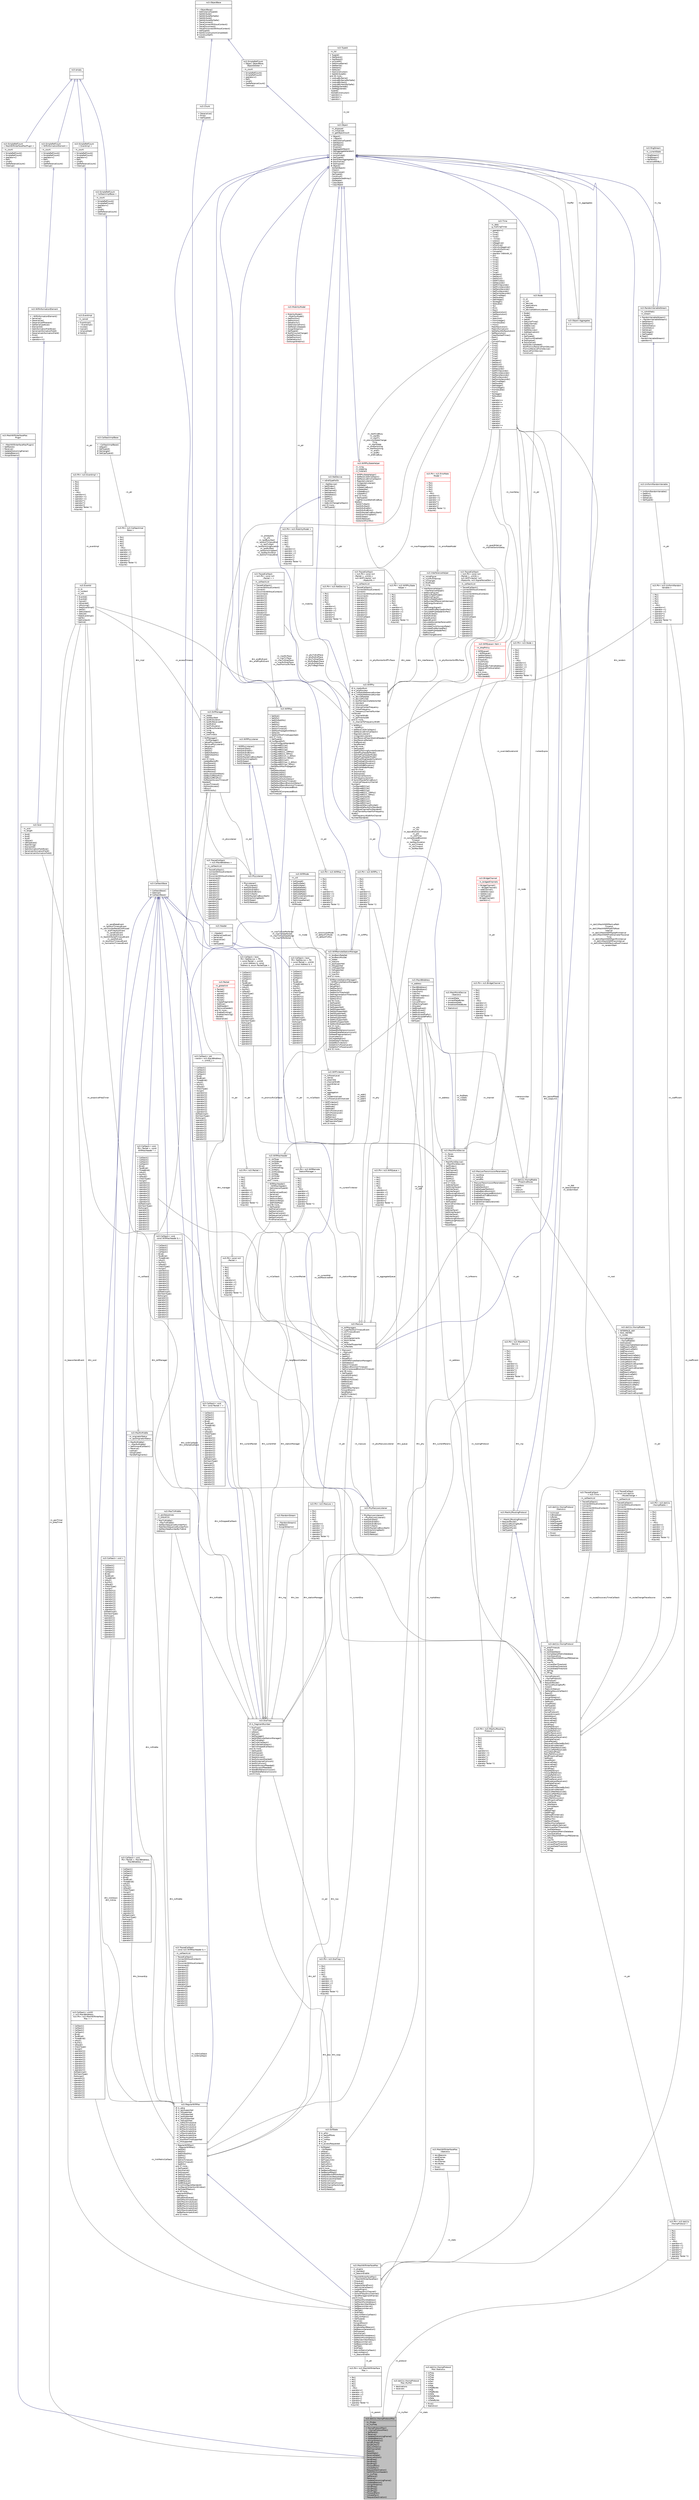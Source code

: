 digraph "ns3::dot11s::HwmpProtocolMac"
{
  edge [fontname="Helvetica",fontsize="10",labelfontname="Helvetica",labelfontsize="10"];
  node [fontname="Helvetica",fontsize="10",shape=record];
  Node1 [label="{ns3::dot11s::HwmpProtocolMac\n|- m_ifIndex\l- m_myPreq\l|+ HwmpProtocolMac()\l+ ~HwmpProtocolMac()\l+ SetParent()\l+ Receive()\l+ UpdateOutcomingFrame()\l+ UpdateBeacon()\l+ AssignStreams()\l- SendMyPreq()\l- SendMyPerr()\l- GetLinkMetric()\l- GetChannelId()\l- Report()\l- ResetStats()\l- ReceiveData()\l- ReceiveAction()\l- SendPreq()\l- SendPreq()\l- SendPrep()\l- ForwardPerr()\l- InitiatePerr()\l- RequestDestination()\l- GetWifiActionHeader()\l* m_myPreq\l* SetParent()\l* Receive()\l* UpdateOutcomingFrame()\l* UpdateBeacon()\l* AssignStreams()\l* SendPreq()\l* SendPreq()\l* SendPrep()\l* ForwardPerr()\l* InitiatePerr()\l* RequestDestination()\l}",height=0.2,width=0.4,color="black", fillcolor="grey75", style="filled", fontcolor="black"];
  Node2 -> Node1 [dir="back",color="midnightblue",fontsize="10",style="solid",arrowtail="onormal"];
  Node2 [label="{ns3::MeshWifiInterfaceMac\lPlugin\n||+ ~MeshWifiInterfaceMacPlugin()\l+ SetParent()\l+ Receive()\l+ UpdateOutcomingFrame()\l+ UpdateBeacon()\l+ AssignStreams()\l}",height=0.2,width=0.4,color="black", fillcolor="white", style="filled",URL="$d4/d6e/classns3_1_1MeshWifiInterfaceMacPlugin.html",tooltip="Common interface for mesh point interface MAC plugins. "];
  Node3 -> Node2 [dir="back",color="midnightblue",fontsize="10",style="solid",arrowtail="onormal"];
  Node3 [label="{ns3::SimpleRefCount\l\< MeshWifiInterfaceMacPlugin \>\n|- m_count\l|+ SimpleRefCount()\l+ SimpleRefCount()\l+ operator=()\l+ Ref()\l+ Unref()\l+ GetReferenceCount()\l+ Cleanup()\l}",height=0.2,width=0.4,color="black", fillcolor="white", style="filled",URL="$da/da1/classns3_1_1SimpleRefCount.html"];
  Node4 -> Node3 [dir="back",color="midnightblue",fontsize="10",style="solid",arrowtail="onormal"];
  Node4 [label="{ns3::empty\n||}",height=0.2,width=0.4,color="black", fillcolor="white", style="filled",URL="$d9/d6a/classns3_1_1empty.html",tooltip="make Callback use a separate empty type "];
  Node5 -> Node1 [color="grey25",fontsize="10",style="solid",label=" -m_myPerr" ,arrowhead="odiamond"];
  Node5 [label="{ns3::dot11s::HwmpProtocol\lMac::MyPerr\n|+ destinations\l+ receivers\l|}",height=0.2,width=0.4,color="black", fillcolor="white", style="filled",URL="$db/db7/structns3_1_1dot11s_1_1HwmpProtocolMac_1_1MyPerr.html",tooltip="MyPerr structure. "];
  Node6 -> Node1 [color="grey25",fontsize="10",style="solid",label=" -m_perrTimer\n-m_preqTimer" ,arrowhead="odiamond"];
  Node6 [label="{ns3::EventId\n|- m_ts\l- m_context\l- m_uid\l|+ EventId()\l+ EventId()\l+ Cancel()\l+ IsExpired()\l+ IsRunning()\l+ PeekEventImpl()\l+ GetTs()\l+ GetContext()\l+ GetUid()\l* PeekEventImpl()\l* GetTs()\l* GetContext()\l* GetUid()\l}",height=0.2,width=0.4,color="black", fillcolor="white", style="filled",URL="$d1/df8/classns3_1_1EventId.html",tooltip="An identifier for simulation events. "];
  Node7 -> Node6 [color="grey25",fontsize="10",style="solid",label=" -m_eventImpl" ,arrowhead="odiamond"];
  Node7 [label="{ns3::Ptr\< ns3::EventImpl \>\n||+ Ptr()\l+ Ptr()\l+ Ptr()\l+ Ptr()\l+ Ptr()\l+ ~Ptr()\l+ operator=()\l+ operator-\>()\l+ operator-\>()\l+ operator*()\l+ operator*()\l+ operator!()\l+ operator Tester *()\l- Acquire()\l}",height=0.2,width=0.4,color="black", fillcolor="white", style="filled",URL="$dc/d90/classns3_1_1Ptr.html"];
  Node8 -> Node7 [color="grey25",fontsize="10",style="solid",label=" -m_ptr" ,arrowhead="odiamond"];
  Node8 [label="{ns3::EventImpl\n|- m_cancel\l|+ EventImpl()\l+ ~EventImpl()\l+ Invoke()\l+ Cancel()\l+ IsCancelled()\l# Notify()\l}",height=0.2,width=0.4,color="black", fillcolor="white", style="filled",URL="$da/def/classns3_1_1EventImpl.html",tooltip="A simulation event. "];
  Node9 -> Node8 [dir="back",color="midnightblue",fontsize="10",style="solid",arrowtail="onormal"];
  Node9 [label="{ns3::SimpleRefCount\l\< EventImpl \>\n|- m_count\l|+ SimpleRefCount()\l+ SimpleRefCount()\l+ operator=()\l+ Ref()\l+ Unref()\l+ GetReferenceCount()\l+ Cleanup()\l}",height=0.2,width=0.4,color="black", fillcolor="white", style="filled",URL="$da/da1/classns3_1_1SimpleRefCount.html"];
  Node4 -> Node9 [dir="back",color="midnightblue",fontsize="10",style="solid",arrowtail="onormal"];
  Node10 -> Node1 [color="grey25",fontsize="10",style="solid",label=" -m_parent" ,arrowhead="odiamond"];
  Node10 [label="{ns3::Ptr\< ns3::MeshWifiInterface\lMac \>\n||+ Ptr()\l+ Ptr()\l+ Ptr()\l+ Ptr()\l+ Ptr()\l+ ~Ptr()\l+ operator=()\l+ operator-\>()\l+ operator-\>()\l+ operator*()\l+ operator*()\l+ operator!()\l+ operator Tester *()\l- Acquire()\l}",height=0.2,width=0.4,color="black", fillcolor="white", style="filled",URL="$dc/d90/classns3_1_1Ptr.html"];
  Node11 -> Node10 [color="grey25",fontsize="10",style="solid",label=" -m_ptr" ,arrowhead="odiamond"];
  Node11 [label="{ns3::MeshWifiInterfaceMac\n|- m_plugins\l- m_standard\l- m_beaconEnable\l|+ MeshWifiInterfaceMac()\l+ ~MeshWifiInterfaceMac()\l+ Enqueue()\l+ Enqueue()\l+ SupportsSendFrom()\l+ SetLinkUpCallback()\l+ InstallPlugin()\l+ GetFrequencyChannel()\l+ SwitchFrequencyChannel()\l+ SendManagementFrame()\land 8 more...\l+ SetMeshPointAddress()\l+ GetMeshPointAddress()\l+ SetRandomStartDelay()\l+ SetBeaconInterval()\l+ GetBeaconInterval()\l+ GetTbtt()\l+ ShiftTbtt()\l+ SetLinkMetricCallback()\l+ GetLinkMetric()\l+ GetTypeId()\l- Receive()\l- ForwardDown()\l- SendBeacon()\l- ScheduleNextBeacon()\l- GetBeaconGeneration()\l- DoDispose()\l- DoInitialize()\l* SetMeshPointAddress()\l* GetMeshPointAddress()\l* SetRandomStartDelay()\l* SetBeaconInterval()\l* GetBeaconInterval()\l* GetTbtt()\l* ShiftTbtt()\l* SetLinkMetricCallback()\l* GetLinkMetric()\l* m_beaconEnable\l}",height=0.2,width=0.4,color="black", fillcolor="white", style="filled",URL="$d0/dd8/classns3_1_1MeshWifiInterfaceMac.html",tooltip="Basic MAC of mesh point Wi-Fi interface. Its function is extendable through plugins mechanism..."];
  Node12 -> Node11 [dir="back",color="midnightblue",fontsize="10",style="solid",arrowtail="onormal"];
  Node12 [label="{ns3::RegularWifiMac\n|# m_edca\l# m_qosSupported\l# m_htSupported\l# m_vhtSupported\l# m_erpSupported\l# m_dsssSupported\l# m_heSupported\l- m_voMaxAmsduSize\l- m_viMaxAmsduSize\l- m_beMaxAmsduSize\l- m_bkMaxAmsduSize\l- m_voMaxAmpduSize\l- m_viMaxAmpduSize\l- m_beMaxAmpduSize\l- m_bkMaxAmpduSize\l- m_shortSlotTimeSupported\l- m_rifsSupported\l|+ RegularWifiMac()\l+ ~RegularWifiMac()\l+ SetSlot()\l+ SetSifs()\l+ SetEifsNoDifs()\l+ SetPifs()\l+ SetRifs()\l+ SetCtsTimeout()\l+ SetAckTimeout()\l+ GetRifs()\land 37 more...\l+ GetTypeId()\l# DoInitialize()\l# DoDispose()\l# GetDcaTxop()\l# GetVOQueue()\l# GetVIQueue()\l# GetBEQueue()\l# GetBKQueue()\l# FinishConfigureStandard()\l# ConfigureContentionWindow()\l# SetTypeOfStation()\land 18 more...\l- RegularWifiMac()\l- operator=()\l- SetupEdcaQueue()\l- SetVoMaxAmsduSize()\l- SetViMaxAmsduSize()\l- SetBeMaxAmsduSize()\l- SetBkMaxAmsduSize()\l- SetVoMaxAmpduSize()\l- SetViMaxAmpduSize()\l- SetBeMaxAmpduSize()\land 12 more...\l}",height=0.2,width=0.4,color="black", fillcolor="white", style="filled",URL="$df/db9/classns3_1_1RegularWifiMac.html",tooltip="base class for all MAC-level wifi objects.This class encapsulates all the low-level MAC functionality..."];
  Node13 -> Node12 [dir="back",color="midnightblue",fontsize="10",style="solid",arrowtail="onormal"];
  Node13 [label="{ns3::WifiMac\n||+ SetSlot()\l+ SetSifs()\l+ SetEifsNoDifs()\l+ SetPifs()\l+ SetRifs()\l+ SetCtsTimeout()\l+ SetAckTimeout()\l+ SetMaxPropagationDelay()\l+ SetSsid()\l+ SetShortSlotTimeSupported()\land 37 more...\l+ GetTypeId()\l# ConfigureDcf()\l- FinishConfigureStandard()\l- Configure80211a()\l- Configure80211b()\l- Configure80211g()\l- Configure80211_10Mhz()\l- Configure80211_5Mhz()\l- Configure80211n_2_4Ghz()\l- Configure80211n_5Ghz()\l- Configure80211ac()\l- Configure80211ax_2_4Ghz()\l- Configure80211ax_5Ghz()\l- GetDefaultMaxPropagation\lDelay()\l- GetDefaultSlot()\l- GetDefaultSifs()\l- GetDefaultRifs()\l- GetDefaultEifsNoDifs()\l- GetDefaultCtsAckDelay()\l- GetDefaultCtsAckTimeout()\l- GetDefaultBasicBlockAckDelay()\l- GetDefaultBasicBlockAckTimeout()\l- GetDefaultCompressedBlock\lAckDelay()\l- GetDefaultCompressedBlock\lAckTimeout()\l}",height=0.2,width=0.4,color="black", fillcolor="white", style="filled",URL="$d4/d7c/classns3_1_1WifiMac.html",tooltip="base class for all MAC-level wifi objects.This class encapsulates all the low-level MAC functionality..."];
  Node14 -> Node13 [dir="back",color="midnightblue",fontsize="10",style="solid",arrowtail="onormal"];
  Node14 [label="{ns3::Object\n|- m_disposed\l- m_initialized\l- m_getObjectCount\l|+ Object()\l+ ~Object()\l+ GetInstanceTypeId()\l+ GetObject()\l+ GetObject()\l+ Dispose()\l+ AggregateObject()\l+ GetAggregateIterator()\l+ Initialize()\l+ IsInitialized()\l+ GetTypeId()\l# NotifyNewAggregate()\l# DoInitialize()\l# DoDispose()\l# Object()\l- DoGetObject()\l- Check()\l- CheckLoose()\l- SetTypeId()\l- Construct()\l- UpdateSortedArray()\l- DoDelete()\l* CopyObject\l* CopyObject\l}",height=0.2,width=0.4,color="black", fillcolor="white", style="filled",URL="$d9/d77/classns3_1_1Object.html",tooltip="A base class which provides memory management and object aggregation. "];
  Node15 -> Node14 [dir="back",color="midnightblue",fontsize="10",style="solid",arrowtail="onormal"];
  Node15 [label="{ns3::SimpleRefCount\l\< Object, ObjectBase,\l ObjectDeleter \>\n|- m_count\l|+ SimpleRefCount()\l+ SimpleRefCount()\l+ operator=()\l+ Ref()\l+ Unref()\l+ GetReferenceCount()\l+ Cleanup()\l}",height=0.2,width=0.4,color="black", fillcolor="white", style="filled",URL="$da/da1/classns3_1_1SimpleRefCount.html"];
  Node16 -> Node15 [dir="back",color="midnightblue",fontsize="10",style="solid",arrowtail="onormal"];
  Node16 [label="{ns3::ObjectBase\n||+ ~ObjectBase()\l+ GetInstanceTypeId()\l+ SetAttribute()\l+ SetAttributeFailSafe()\l+ GetAttribute()\l+ GetAttributeFailSafe()\l+ TraceConnect()\l+ TraceConnectWithoutContext()\l+ TraceDisconnect()\l+ TraceDisconnectWithoutContext()\l+ GetTypeId()\l# NotifyConstructionCompleted()\l# ConstructSelf()\l- DoSet()\l}",height=0.2,width=0.4,color="black", fillcolor="white", style="filled",URL="$d2/dac/classns3_1_1ObjectBase.html",tooltip="Anchor the ns-3 type and attribute system. "];
  Node17 -> Node14 [color="grey25",fontsize="10",style="solid",label=" -m_tid" ,arrowhead="odiamond"];
  Node17 [label="{ns3::TypeId\n|- m_tid\l|+ TypeId()\l+ GetParent()\l+ HasParent()\l+ IsChildOf()\l+ GetGroupName()\l+ GetName()\l+ GetHash()\l+ GetSize()\l+ HasConstructor()\l+ GetAttributeN()\land 26 more...\l+ LookupByName()\l+ LookupByNameFailSafe()\l+ LookupByHash()\l+ LookupByHashFailSafe()\l+ GetRegisteredN()\l+ GetRegistered()\l- TypeId()\l- DoAddConstructor()\l* operator==\l* operator!=\l* operator\<\l}",height=0.2,width=0.4,color="black", fillcolor="white", style="filled",URL="$d6/d11/classns3_1_1TypeId.html",tooltip="a unique identifier for an interface. "];
  Node18 -> Node14 [color="grey25",fontsize="10",style="solid",label=" -m_aggregates" ,arrowhead="odiamond"];
  Node18 [label="{ns3::Object::Aggregates\n|+ n\l|}",height=0.2,width=0.4,color="black", fillcolor="white", style="filled",URL="$d5/de9/structns3_1_1Object_1_1Aggregates.html"];
  Node14 -> Node18 [color="grey25",fontsize="10",style="solid",label=" +buffer" ,arrowhead="odiamond"];
  Node19 -> Node13 [color="grey25",fontsize="10",style="solid",label=" -m_macRxTrace\n-m_macTxTrace\n-m_macTxDropTrace\n-m_macRxDropTrace\n-m_macPromiscRxTrace" ,arrowhead="odiamond"];
  Node19 [label="{ns3::TracedCallback\l\< ns3::Ptr\< const ns3\l::Packet \> \>\n|- m_callbackList\l|+ TracedCallback()\l+ ConnectWithoutContext()\l+ Connect()\l+ DisconnectWithoutContext()\l+ Disconnect()\l+ operator()()\l+ operator()()\l+ operator()()\l+ operator()()\l+ operator()()\l+ operator()()\l+ operator()()\l+ operator()()\l+ operator()()\l* Uint32Callback\l* operator()()\l* operator()()\l* operator()()\l* operator()()\l* operator()()\l* operator()()\l* operator()()\l* operator()()\l* operator()()\l}",height=0.2,width=0.4,color="black", fillcolor="white", style="filled",URL="$df/dec/classns3_1_1TracedCallback.html"];
  Node20 -> Node13 [color="grey25",fontsize="10",style="solid",label=" -m_maxPropagationDelay" ,arrowhead="odiamond"];
  Node20 [label="{ns3::Time\n|- m_data\l- g_markingTimes\l|+ operator=()\l+ Time()\l+ Time()\l+ Time()\l+ ~Time()\l+ IsZero()\l+ IsNegative()\l+ IsPositive()\l+ IsStrictlyNegative()\l+ IsStrictlyPositive()\l+ Compare()\l+ operator int64x64_t()\l+ As()\l+ Time()\l+ Time()\l+ Time()\l+ Time()\l+ Time()\l+ Time()\l+ Time()\l+ Time()\l+ GetYears()\l+ GetDays()\l+ GetHours()\l+ GetMinutes()\l+ GetSeconds()\l+ GetMilliSeconds()\l+ GetMicroSeconds()\l+ GetNanoSeconds()\l+ GetPicoSeconds()\l+ GetFemtoSeconds()\l+ GetTimeStep()\l+ GetDouble()\l+ GetInteger()\l+ ToInteger()\l+ ToDouble()\l+ To()\l+ Min()\l+ Max()\l+ SetResolution()\l+ GetResolution()\l+ From()\l+ StaticInit()\l+ FromInteger()\l+ FromDouble()\l+ From()\l- PeekResolution()\l- PeekInformation()\l- SetDefaultNsResolution()\l- SetResolution()\l- ClearMarkedTimes()\l- Mark()\l- Clear()\l- ConvertTimes()\l* Time()\l* Time()\l* Time()\l* Time()\l* Time()\l* Time()\l* Time()\l* Time()\l* GetYears()\l* GetDays()\l* GetHours()\l* GetMinutes()\l* GetSeconds()\l* GetMilliSeconds()\l* GetMicroSeconds()\l* GetNanoSeconds()\l* GetPicoSeconds()\l* GetFemtoSeconds()\l* GetTimeStep()\l* GetDouble()\l* GetInteger()\l* FromInteger()\l* FromDouble()\l* From()\l* ToInteger()\l* ToDouble()\l* To()\l* operator==\l* operator!=\l* operator\<=\l* operator\>=\l* operator\<\l* operator\>\l* operator+\l* operator-\l* operator*\l* operator*\l* operator/\l* operator/\l* operator+=\l* operator-=\l}",height=0.2,width=0.4,color="black", fillcolor="white", style="filled",URL="$dc/d04/classns3_1_1Time.html",tooltip="Simulation virtual time values and global simulation resolution. "];
  Node21 -> Node12 [color="grey25",fontsize="10",style="solid",label=" #m_low" ,arrowhead="odiamond"];
  Node21 [label="{ns3::Ptr\< ns3::MacLow \>\n||+ Ptr()\l+ Ptr()\l+ Ptr()\l+ Ptr()\l+ Ptr()\l+ ~Ptr()\l+ operator=()\l+ operator-\>()\l+ operator-\>()\l+ operator*()\l+ operator*()\l+ operator!()\l+ operator Tester *()\l- Acquire()\l}",height=0.2,width=0.4,color="black", fillcolor="white", style="filled",URL="$dc/d90/classns3_1_1Ptr.html"];
  Node22 -> Node21 [color="grey25",fontsize="10",style="solid",label=" -m_ptr" ,arrowhead="odiamond"];
  Node22 [label="{ns3::MacLow\n|- m_dcfManagers\l- m_superFastAckTimeoutEvent\l- m_ctsTimeoutEvent\l- m_promisc\l- m_ampdu\l- m_bAckAgreements\l- m_bAckCaches\l- m_edca\l- m_ctsToSelfSupported\l- m_txPackets\l|+ MacLow()\l+ ~MacLow()\l+ SetPhy()\l+ GetPhy()\l+ ResetPhy()\l+ SetWifiRemoteStationManager()\l+ SetAddress()\l+ SetAckTimeout()\l+ SetBasicBlockAckTimeout()\l+ SetCompressedBlockAckTimeout()\land 38 more...\l+ GetTypeId()\l- CancelAllEvents()\l- GetAckSize()\l- GetBlockAckSize()\l- GetRtsSize()\l- GetCtsSize()\l- GetSize()\l- AddWifiMacTrailer()\l- ForwardDown()\l- SendMpdu()\l- GetRtsTxVector()\land 53 more...\l}",height=0.2,width=0.4,color="black", fillcolor="white", style="filled",URL="$d3/da6/classns3_1_1MacLow.html",tooltip="handle RTS/CTS/DATA/ACK transactions. "];
  Node14 -> Node22 [dir="back",color="midnightblue",fontsize="10",style="solid",arrowtail="onormal"];
  Node23 -> Node22 [color="grey25",fontsize="10",style="solid",label=" -m_bssid\n-m_self" ,arrowhead="odiamond"];
  Node23 [label="{ns3::Mac48Address\n|- m_address\l|+ Mac48Address()\l+ Mac48Address()\l+ CopyFrom()\l+ CopyTo()\l+ operator Address()\l+ IsBroadcast()\l+ IsGroup()\l+ ConvertFrom()\l+ IsMatchingType()\l+ Allocate()\l+ GetBroadcast()\l+ GetMulticast()\l+ GetMulticast()\l+ GetMulticastPrefix()\l+ GetMulticast6Prefix()\l- ConvertTo()\l- GetType()\l}",height=0.2,width=0.4,color="black", fillcolor="white", style="filled",URL="$db/dee/classns3_1_1Mac48Address.html",tooltip="an EUI-48 address "];
  Node24 -> Node22 [color="grey25",fontsize="10",style="solid",label=" -m_currentHdr\n-m_lastReceivedHdr" ,arrowhead="odiamond"];
  Node24 [label="{ns3::WifiMacHeader\n|- m_ctrlType\l- m_ctrlSubtype\l- m_ctrlToDs\l- m_ctrlFromDs\l- m_ctrlMoreFrag\l- m_ctrlRetry\l- m_ctrlMoreData\l- m_ctrlWep\l- m_ctrlOrder\l- m_duration\land 7 more...\l|+ WifiMacHeader()\l+ ~WifiMacHeader()\l+ GetInstanceTypeId()\l+ Print()\l+ GetSerializedSize()\l+ Serialize()\l+ Deserialize()\l+ SetAssocReq()\l+ SetAssocResp()\l+ SetProbeReq()\land 85 more...\l+ GetTypeId()\l- GetFrameControl()\l- GetQosControl()\l- SetFrameControl()\l- SetSequenceControl()\l- SetQosControl()\l- PrintFrameControl()\l}",height=0.2,width=0.4,color="black", fillcolor="white", style="filled",URL="$d2/d9b/classns3_1_1WifiMacHeader.html"];
  Node25 -> Node24 [dir="back",color="midnightblue",fontsize="10",style="solid",arrowtail="onormal"];
  Node25 [label="{ns3::Header\n||+ ~Header()\l+ GetSerializedSize()\l+ Serialize()\l+ Deserialize()\l+ Print()\l+ GetTypeId()\l}",height=0.2,width=0.4,color="black", fillcolor="white", style="filled",URL="$d6/dae/classns3_1_1Header.html",tooltip="Protocol header serialization and deserialization. "];
  Node26 -> Node25 [dir="back",color="midnightblue",fontsize="10",style="solid",arrowtail="onormal"];
  Node26 [label="{ns3::Chunk\n||+ Deserialize()\l+ Print()\l+ GetTypeId()\l}",height=0.2,width=0.4,color="black", fillcolor="white", style="filled",URL="$d7/d9b/classns3_1_1Chunk.html",tooltip="abstract base class for ns3::Header and ns3::Trailer "];
  Node16 -> Node26 [dir="back",color="midnightblue",fontsize="10",style="solid",arrowtail="onormal"];
  Node23 -> Node24 [color="grey25",fontsize="10",style="solid",label=" -m_addr1\n-m_addr2\n-m_addr3\n-m_addr4" ,arrowhead="odiamond"];
  Node27 -> Node22 [color="grey25",fontsize="10",style="solid",label=" -m_currentTxVector" ,arrowhead="odiamond"];
  Node27 [label="{ns3::WifiTxVector\n|- m_txPowerLevel\l- m_retries\l- m_preamble\l- m_channelWidth\l- m_guardInterval\l- m_nTx\l- m_nss\l- m_ness\l- m_aggregation\l- m_stbc\l- m_modeInitialized\l- m_txPowerLevelInitialized\l|+ WifiTxVector()\l+ WifiTxVector()\l+ GetMode()\l+ SetMode()\l+ GetTxPowerLevel()\l+ SetTxPowerLevel()\l+ GetRetries()\l+ SetRetries()\l+ GetPreambleType()\l+ SetPreambleType()\land 14 more...\l}",height=0.2,width=0.4,color="black", fillcolor="white", style="filled",URL="$d0/d58/classns3_1_1WifiTxVector.html"];
  Node28 -> Node27 [color="grey25",fontsize="10",style="solid",label=" -m_mode" ,arrowhead="odiamond"];
  Node28 [label="{ns3::WifiMode\n|- m_uid\l|+ IsAllowed()\l+ GetPhyRate()\l+ GetPhyRate()\l+ GetDataRate()\l+ GetDataRate()\l+ GetDataRate()\l+ GetCodeRate()\l+ GetConstellationSize()\l+ GetMcsValue()\l+ GetUniqueName()\land 8 more...\l- WifiMode()\l}",height=0.2,width=0.4,color="black", fillcolor="white", style="filled",URL="$d5/d56/classns3_1_1WifiMode.html",tooltip="represent a single transmission modeA WifiMode is implemented by a single integer which is used to lo..."];
  Node29 -> Node22 [color="grey25",fontsize="10",style="solid",label=" -m_stationManager" ,arrowhead="odiamond"];
  Node29 [label="{ns3::Ptr\< ns3::WifiRemote\lStationManager \>\n||+ Ptr()\l+ Ptr()\l+ Ptr()\l+ Ptr()\l+ Ptr()\l+ ~Ptr()\l+ operator=()\l+ operator-\>()\l+ operator-\>()\l+ operator*()\l+ operator*()\l+ operator!()\l+ operator Tester *()\l- Acquire()\l}",height=0.2,width=0.4,color="black", fillcolor="white", style="filled",URL="$dc/d90/classns3_1_1Ptr.html"];
  Node30 -> Node29 [color="grey25",fontsize="10",style="solid",label=" -m_ptr" ,arrowhead="odiamond"];
  Node30 [label="{ns3::WifiRemoteStationManager\n|- m_bssBasicRateSet\l- m_bssBasicMcsSet\l- m_states\l- m_stations\l- m_qosSupported\l- m_htSupported\l- m_vhtSupported\l- m_heSupported\l- m_maxSsrc\l- m_maxSlrc\land 12 more...\l|+ WifiRemoteStationManager()\l+ ~WifiRemoteStationManager()\l+ SetupPhy()\l+ SetupMac()\l+ GetMaxSsrc()\l+ GetMaxSlrc()\l+ GetRtsCtsThreshold()\l+ GetFragmentationThreshold()\l+ SetMaxSsrc()\l+ SetMaxSlrc()\land 93 more...\l+ GetTypeId()\l# DoDispose()\l# GetSupported()\l# GetNSupported()\l# GetQosSupported()\l# GetHtSupported()\l# GetVhtSupported()\l# GetHeSupported()\l# GetMcsSupported()\l# GetNMcsSupported()\l# GetNonErpSupported()\land 15 more...\l- DoNeedRts()\l- DoNeedRtsRetransmission()\l- DoNeedDataRetransmission()\l- DoNeedFragmentation()\l- IsLowLatency()\l- DoCreateStation()\l- DoGetDataTxVector()\l- DoGetRtsTxVector()\l- DoGetCtsTxPowerLevel()\l- DoGetAckTxPowerLevel()\land 32 more...\l}",height=0.2,width=0.4,color="black", fillcolor="white", style="filled",URL="$d6/d65/classns3_1_1WifiRemoteStationManager.html",tooltip="hold a list of per-remote-station state. "];
  Node14 -> Node30 [dir="back",color="midnightblue",fontsize="10",style="solid",arrowtail="onormal"];
  Node31 -> Node30 [color="grey25",fontsize="10",style="solid",label=" -m_wifiMac" ,arrowhead="odiamond"];
  Node31 [label="{ns3::Ptr\< ns3::WifiMac \>\n||+ Ptr()\l+ Ptr()\l+ Ptr()\l+ Ptr()\l+ Ptr()\l+ ~Ptr()\l+ operator=()\l+ operator-\>()\l+ operator-\>()\l+ operator*()\l+ operator*()\l+ operator!()\l+ operator Tester *()\l- Acquire()\l}",height=0.2,width=0.4,color="black", fillcolor="white", style="filled",URL="$dc/d90/classns3_1_1Ptr.html"];
  Node13 -> Node31 [color="grey25",fontsize="10",style="solid",label=" -m_ptr" ,arrowhead="odiamond"];
  Node32 -> Node30 [color="grey25",fontsize="10",style="solid",label=" -m_macTxFinalRtsFailed\n-m_macTxDataFailed\n-m_macTxFinalDataFailed\n-m_macTxRtsFailed" ,arrowhead="odiamond"];
  Node32 [label="{ns3::TracedCallback\l\< ns3::Mac48Address \>\n|- m_callbackList\l|+ TracedCallback()\l+ ConnectWithoutContext()\l+ Connect()\l+ DisconnectWithoutContext()\l+ Disconnect()\l+ operator()()\l+ operator()()\l+ operator()()\l+ operator()()\l+ operator()()\l+ operator()()\l+ operator()()\l+ operator()()\l+ operator()()\l* Uint32Callback\l* operator()()\l* operator()()\l* operator()()\l* operator()()\l* operator()()\l* operator()()\l* operator()()\l* operator()()\l* operator()()\l}",height=0.2,width=0.4,color="black", fillcolor="white", style="filled",URL="$df/dec/classns3_1_1TracedCallback.html"];
  Node28 -> Node30 [color="grey25",fontsize="10",style="solid",label=" -m_nonUnicastMode\n-m_defaultTxMode\n-m_defaultTxMcs" ,arrowhead="odiamond"];
  Node33 -> Node30 [color="grey25",fontsize="10",style="solid",label=" -m_wifiPhy" ,arrowhead="odiamond"];
  Node33 [label="{ns3::Ptr\< ns3::WifiPhy \>\n||+ Ptr()\l+ Ptr()\l+ Ptr()\l+ Ptr()\l+ Ptr()\l+ ~Ptr()\l+ operator=()\l+ operator-\>()\l+ operator-\>()\l+ operator*()\l+ operator*()\l+ operator!()\l+ operator Tester *()\l- Acquire()\l}",height=0.2,width=0.4,color="black", fillcolor="white", style="filled",URL="$dc/d90/classns3_1_1Ptr.html"];
  Node34 -> Node33 [color="grey25",fontsize="10",style="solid",label=" -m_ptr" ,arrowhead="odiamond"];
  Node34 [label="{ns3::WifiPhy\n|# m_mpdusNum\l# m_plcpSuccess\l# m_txMpduReferenceNumber\l# m_rxMpduReferenceNumber\l- m_deviceRateSet\l- m_deviceMcsSet\l- m_bssMembershipSelectorSet\l- m_standard\l- m_isConstructed\l- m_channelCenterFrequency\l- m_initialFrequency\l- m_frequencyChannelNumber\lInitialized\l- m_channelWidth\l- m_edThresholdW\land 21 more...\l- m_channelToFrequencyWidth\l|+ WifiPhy()\l+ ~WifiPhy()\l+ SetReceiveOkCallback()\l+ SetReceiveErrorCallback()\l+ RegisterListener()\l+ UnregisterListener()\l+ StartReceivePreambleAndHeader()\l+ StartReceivePacket()\l+ EndReceive()\l+ SendPacket()\land 94 more...\l+ GetTypeId()\l+ GetPlcpTrainingSymbolDuration()\l+ GetHtPlcpHeaderMode()\l+ GetVhtPlcpHeaderMode()\l+ GetHePlcpHeaderMode()\l+ GetPlcpHtSigHeaderDuration()\l+ GetPlcpSigA1Duration()\l+ GetPlcpSigA2Duration()\l+ GetPlcpSigBDuration()\l+ GetPlcpHeaderMode()\land 93 more...\l# DoInitialize()\l# DoDispose()\l# DoChannelSwitch()\l# DoFrequencySwitch()\l# SwitchMaybeToCcaBusy()\l- InitializeFrequencyChannel\lNumber()\l- Configure80211a()\l- Configure80211b()\l- Configure80211g()\l- Configure80211_10Mhz()\l- Configure80211_5Mhz()\l- ConfigureHolland()\l- Configure80211n()\l- Configure80211ac()\l- Configure80211ax()\l- ConfigureHtDeviceMcsSet()\l- ConfigureDefaultsForStandard()\l- ConfigureChannelForStandard()\l- FindChannelNumberForFrequency\lWidth()\l- GetFrequencyWidthForChannel\lNumberStandard()\l}",height=0.2,width=0.4,color="black", fillcolor="white", style="filled",URL="$d6/d5a/classns3_1_1WifiPhy.html",tooltip="802.11 PHY layer model "];
  Node14 -> Node34 [dir="back",color="midnightblue",fontsize="10",style="solid",arrowtail="onormal"];
  Node35 -> Node34 [color="grey25",fontsize="10",style="solid",label=" -m_mobility" ,arrowhead="odiamond"];
  Node35 [label="{ns3::Ptr\< ns3::MobilityModel \>\n||+ Ptr()\l+ Ptr()\l+ Ptr()\l+ Ptr()\l+ Ptr()\l+ ~Ptr()\l+ operator=()\l+ operator-\>()\l+ operator-\>()\l+ operator*()\l+ operator*()\l+ operator!()\l+ operator Tester *()\l- Acquire()\l}",height=0.2,width=0.4,color="black", fillcolor="white", style="filled",URL="$dc/d90/classns3_1_1Ptr.html"];
  Node36 -> Node35 [color="grey25",fontsize="10",style="solid",label=" -m_ptr" ,arrowhead="odiamond"];
  Node36 [label="{ns3::MobilityModel\n||+ MobilityModel()\l+ ~MobilityModel()\l+ GetPosition()\l+ SetPosition()\l+ GetVelocity()\l+ GetDistanceFrom()\l+ GetRelativeSpeed()\l+ AssignStreams()\l+ GetTypeId()\l# NotifyCourseChange()\l- DoGetPosition()\l- DoSetPosition()\l- DoGetVelocity()\l- DoAssignStreams()\l}",height=0.2,width=0.4,color="red", fillcolor="white", style="filled",URL="$d4/dc5/classns3_1_1MobilityModel.html",tooltip="Keep track of the current position and velocity of an object. "];
  Node14 -> Node36 [dir="back",color="midnightblue",fontsize="10",style="solid",arrowtail="onormal"];
  Node37 -> Node34 [color="grey25",fontsize="10",style="solid",label=" -m_phyMonitorSniffTxTrace" ,arrowhead="odiamond"];
  Node37 [label="{ns3::TracedCallback\l\< ns3::Ptr\< const ns3\l::Packet \>, uint16_t,\l ns3::WifiTxVector, ns3\l::MpduInfo \>\n|- m_callbackList\l|+ TracedCallback()\l+ ConnectWithoutContext()\l+ Connect()\l+ DisconnectWithoutContext()\l+ Disconnect()\l+ operator()()\l+ operator()()\l+ operator()()\l+ operator()()\l+ operator()()\l+ operator()()\l+ operator()()\l+ operator()()\l+ operator()()\l* Uint32Callback\l* operator()()\l* operator()()\l* operator()()\l* operator()()\l* operator()()\l* operator()()\l* operator()()\l* operator()()\l* operator()()\l}",height=0.2,width=0.4,color="black", fillcolor="white", style="filled",URL="$df/dec/classns3_1_1TracedCallback.html"];
  Node19 -> Node34 [color="grey25",fontsize="10",style="solid",label=" -m_phyTxEndTrace\n-m_phyRxEndTrace\n-m_phyTxDropTrace\n-m_phyRxBeginTrace\n-m_phyRxDropTrace\n-m_phyTxBeginTrace" ,arrowhead="odiamond"];
  Node38 -> Node34 [color="grey25",fontsize="10",style="solid",label=" #m_interference" ,arrowhead="odiamond"];
  Node38 [label="{ns3::InterferenceHelper\n|- m_noiseFigure\l- m_numRxAntennas\l- m_niChanges\l- m_firstPower\l- m_rxing\l|+ InterferenceHelper()\l+ ~InterferenceHelper()\l+ SetNoiseFigure()\l+ SetErrorRateModel()\l+ GetNoiseFigure()\l+ GetErrorRateModel()\l+ SetNumberOfReceiveAntennas()\l+ GetEnergyDuration()\l+ Add()\l+ AddForeignSignal()\l+ CalculatePlcpPayloadSnrPer()\l+ CalculatePlcpHeaderSnrPer()\l+ NotifyRxStart()\l+ NotifyRxEnd()\l+ EraseEvents()\l- AppendEvent()\l- CalculateNoiseInterferenceW()\l- CalculateSnr()\l- CalculateChunkSuccessRate()\l- CalculatePlcpPayloadPer()\l- CalculatePlcpHeaderPer()\l- GetPosition()\l- AddNiChangeEvent()\l}",height=0.2,width=0.4,color="black", fillcolor="white", style="filled",URL="$dc/d0f/classns3_1_1InterferenceHelper.html",tooltip="handles interference calculations "];
  Node39 -> Node38 [color="grey25",fontsize="10",style="solid",label=" -m_errorRateModel" ,arrowhead="odiamond"];
  Node39 [label="{ns3::Ptr\< ns3::ErrorRate\lModel \>\n||+ Ptr()\l+ Ptr()\l+ Ptr()\l+ Ptr()\l+ Ptr()\l+ ~Ptr()\l+ operator=()\l+ operator-\>()\l+ operator-\>()\l+ operator*()\l+ operator*()\l+ operator!()\l+ operator Tester *()\l- Acquire()\l}",height=0.2,width=0.4,color="red", fillcolor="white", style="filled",URL="$dc/d90/classns3_1_1Ptr.html"];
  Node6 -> Node34 [color="grey25",fontsize="10",style="solid",label=" #m_endRxEvent\n#m_endPlcpRxEvent" ,arrowhead="odiamond"];
  Node40 -> Node34 [color="grey25",fontsize="10",style="solid",label=" -m_device" ,arrowhead="odiamond"];
  Node40 [label="{ns3::Ptr\< ns3::NetDevice \>\n||+ Ptr()\l+ Ptr()\l+ Ptr()\l+ Ptr()\l+ Ptr()\l+ ~Ptr()\l+ operator=()\l+ operator-\>()\l+ operator-\>()\l+ operator*()\l+ operator*()\l+ operator!()\l+ operator Tester *()\l- Acquire()\l}",height=0.2,width=0.4,color="black", fillcolor="white", style="filled",URL="$dc/d90/classns3_1_1Ptr.html"];
  Node41 -> Node40 [color="grey25",fontsize="10",style="solid",label=" -m_ptr" ,arrowhead="odiamond"];
  Node41 [label="{ns3::NetDevice\n|+ isEnbTypeForDc\l|+ ~NetDevice()\l+ SetIfIndex()\l+ GetIfIndex()\l+ GetChannel()\l+ SetAddress()\l+ GetAddress()\l+ SetMtu()\l+ GetMtu()\l+ IsLinkUp()\l+ AddLinkChangeCallback()\land 15 more...\l+ GetTypeId()\l}",height=0.2,width=0.4,color="black", fillcolor="white", style="filled",URL="$d9/dac/classns3_1_1NetDevice.html",tooltip="Network layer to device interface. "];
  Node14 -> Node41 [dir="back",color="midnightblue",fontsize="10",style="solid",arrowtail="onormal"];
  Node20 -> Node34 [color="grey25",fontsize="10",style="solid",label=" -m_guardInterval\n-m_channelSwitchDelay" ,arrowhead="odiamond"];
  Node42 -> Node34 [color="grey25",fontsize="10",style="solid",label=" #m_state" ,arrowhead="odiamond"];
  Node42 [label="{ns3::Ptr\< ns3::WifiPhyState\lHelper \>\n||+ Ptr()\l+ Ptr()\l+ Ptr()\l+ Ptr()\l+ Ptr()\l+ ~Ptr()\l+ operator=()\l+ operator-\>()\l+ operator-\>()\l+ operator*()\l+ operator*()\l+ operator!()\l+ operator Tester *()\l- Acquire()\l}",height=0.2,width=0.4,color="black", fillcolor="white", style="filled",URL="$dc/d90/classns3_1_1Ptr.html"];
  Node43 -> Node42 [color="grey25",fontsize="10",style="solid",label=" -m_ptr" ,arrowhead="odiamond"];
  Node43 [label="{ns3::WifiPhyStateHelper\n|- m_rxing\l- m_sleeping\l- m_listeners\l|+ WifiPhyStateHelper()\l+ SetReceiveOkCallback()\l+ SetReceiveErrorCallback()\l+ RegisterListener()\l+ UnregisterListener()\l+ GetState()\l+ IsStateCcaBusy()\l+ IsStateIdle()\l+ IsStateBusy()\l+ IsStateRx()\land 14 more...\l+ GetTypeId()\l- LogPreviousIdleAndCcaBusy\lStates()\l- NotifyTxStart()\l- NotifyRxStart()\l- NotifyRxEndOk()\l- NotifyRxEndError()\l- NotifyMaybeCcaBusyStart()\l- NotifySwitchingStart()\l- NotifySleep()\l- NotifyWakeup()\l- DoSwitchFromRx()\l}",height=0.2,width=0.4,color="red", fillcolor="white", style="filled",URL="$d0/d9a/classns3_1_1WifiPhyStateHelper.html"];
  Node14 -> Node43 [dir="back",color="midnightblue",fontsize="10",style="solid",arrowtail="onormal"];
  Node20 -> Node43 [color="grey25",fontsize="10",style="solid",label=" -m_startCcaBusy\n-m_startRx\n-m_startTx\n-m_previousStateChange\lTime\n-m_startSleep\n-m_endSwitching\n-m_startSwitching\n-m_endTx\n-m_endRx\n-m_endCcaBusy\n..." ,arrowhead="odiamond"];
  Node44 -> Node34 [color="grey25",fontsize="10",style="solid",label=" -m_phyMonitorSniffRxTrace" ,arrowhead="odiamond"];
  Node44 [label="{ns3::TracedCallback\l\< ns3::Ptr\< const ns3\l::Packet \>, uint16_t,\l ns3::WifiTxVector, ns3\l::MpduInfo, ns3::SignalNoiseDbm \>\n|- m_callbackList\l|+ TracedCallback()\l+ ConnectWithoutContext()\l+ Connect()\l+ DisconnectWithoutContext()\l+ Disconnect()\l+ operator()()\l+ operator()()\l+ operator()()\l+ operator()()\l+ operator()()\l+ operator()()\l+ operator()()\l+ operator()()\l+ operator()()\l* Uint32Callback\l* operator()()\l* operator()()\l* operator()()\l* operator()()\l* operator()()\l* operator()()\l* operator()()\l* operator()()\l* operator()()\l}",height=0.2,width=0.4,color="black", fillcolor="white", style="filled",URL="$df/dec/classns3_1_1TracedCallback.html"];
  Node45 -> Node34 [color="grey25",fontsize="10",style="solid",label=" #m_random" ,arrowhead="odiamond"];
  Node45 [label="{ns3::Ptr\< ns3::UniformRandom\lVariable \>\n||+ Ptr()\l+ Ptr()\l+ Ptr()\l+ Ptr()\l+ Ptr()\l+ ~Ptr()\l+ operator=()\l+ operator-\>()\l+ operator-\>()\l+ operator*()\l+ operator*()\l+ operator!()\l+ operator Tester *()\l- Acquire()\l}",height=0.2,width=0.4,color="black", fillcolor="white", style="filled",URL="$dc/d90/classns3_1_1Ptr.html"];
  Node46 -> Node45 [color="grey25",fontsize="10",style="solid",label=" -m_ptr" ,arrowhead="odiamond"];
  Node46 [label="{ns3::UniformRandomVariable\n||+ UniformRandomVariable()\l+ GetMin()\l+ GetMax()\l+ GetValue()\l+ GetTypeId()\l}",height=0.2,width=0.4,color="black", fillcolor="white", style="filled",URL="$d0/d5b/classns3_1_1UniformRandomVariable.html",tooltip="The uniform distribution Random Number Generator (RNG). "];
  Node47 -> Node46 [dir="back",color="midnightblue",fontsize="10",style="solid",arrowtail="onormal"];
  Node47 [label="{ns3::RandomVariableStream\n|- m_isAntithetic\l- m_stream\l|+ RandomVariableStream()\l+ ~RandomVariableStream()\l+ SetStream()\l+ GetStream()\l+ SetAntithetic()\l+ IsAntithetic()\l+ GetValue()\l+ GetInteger()\l+ GetTypeId()\l# Peek()\l- RandomVariableStream()\l- operator=()\l}",height=0.2,width=0.4,color="black", fillcolor="white", style="filled",URL="$dc/daa/classns3_1_1RandomVariableStream.html",tooltip="The basic uniform Random Number Generator (RNG). "];
  Node14 -> Node47 [dir="back",color="midnightblue",fontsize="10",style="solid",arrowtail="onormal"];
  Node48 -> Node47 [color="grey25",fontsize="10",style="solid",label=" -m_rng" ,arrowhead="odiamond"];
  Node48 [label="{ns3::RngStream\n|- m_currentState\l|+ RngStream()\l+ RngStream()\l+ RandU01()\l- AdvanceNthBy()\l}",height=0.2,width=0.4,color="black", fillcolor="white", style="filled",URL="$da/d35/classns3_1_1RngStream.html",tooltip="Combined Multiple-Recursive Generator MRG32k3a. "];
  Node49 -> Node22 [color="grey25",fontsize="10",style="solid",label=" -m_currentDca" ,arrowhead="odiamond"];
  Node49 [label="{ns3::Ptr\< ns3::DcaTxop \>\n||+ Ptr()\l+ Ptr()\l+ Ptr()\l+ Ptr()\l+ Ptr()\l+ ~Ptr()\l+ operator=()\l+ operator-\>()\l+ operator-\>()\l+ operator*()\l+ operator*()\l+ operator!()\l+ operator Tester *()\l- Acquire()\l}",height=0.2,width=0.4,color="black", fillcolor="white", style="filled",URL="$dc/d90/classns3_1_1Ptr.html"];
  Node50 -> Node49 [color="grey25",fontsize="10",style="solid",label=" -m_ptr" ,arrowhead="odiamond"];
  Node50 [label="{ns3::DcaTxop\n|# m_fragmentNumber\l|+ DcaTxop()\l+ ~DcaTxop()\l+ IsEdca()\l+ SetLow()\l+ SetManager()\l+ SetWifiRemoteStationManager()\l+ SetTxMiddle()\l+ SetTxOkCallback()\l+ SetTxFailedCallback()\l+ SetTxDroppedCallback()\land 25 more...\l+ GetTypeId()\l# DoDispose()\l# DoInitialize()\l# NeedsAccess()\l# NotifyAccessGranted()\l# NotifyInternalCollision()\l# NotifyCollision()\l# RestartAccessIfNeeded()\l# StartAccessIfNeeded()\l# NeedRtsRetransmission()\l# NeedDataRetransmission()\land 8 more...\l}",height=0.2,width=0.4,color="black", fillcolor="white", style="filled",URL="$d3/d74/classns3_1_1DcaTxop.html",tooltip="handle packet fragmentation and retransmissions.This class implements the packet fragmentation and re..."];
  Node14 -> Node50 [dir="back",color="midnightblue",fontsize="10",style="solid",arrowtail="onormal"];
  Node21 -> Node50 [color="grey25",fontsize="10",style="solid",label=" #m_low" ,arrowhead="odiamond"];
  Node24 -> Node50 [color="grey25",fontsize="10",style="solid",label=" #m_currentHdr" ,arrowhead="odiamond"];
  Node51 -> Node50 [color="grey25",fontsize="10",style="solid",label=" #m_txOkCallback\n#m_txFailedCallback" ,arrowhead="odiamond"];
  Node51 [label="{ns3::Callback\< void,\l const WifiMacHeader & \>\n||+ Callback()\l+ Callback()\l+ Callback()\l+ Callback()\l+ Bind()\l+ TwoBind()\l+ ThreeBind()\l+ IsNull()\l+ Nullify()\l+ IsEqual()\l+ CheckType()\l+ Assign()\l+ operator()()\l+ operator()()\l+ operator()()\l+ operator()()\l+ operator()()\l+ operator()()\l+ operator()()\l+ operator()()\l+ operator()()\l+ operator()()\l- DoPeekImpl()\l- DoCheckType()\l- DoAssign()\l* operator()()\l* operator()()\l* operator()()\l* operator()()\l* operator()()\l* operator()()\l* operator()()\l* operator()()\l* operator()()\l* operator()()\l}",height=0.2,width=0.4,color="black", fillcolor="white", style="filled",URL="$d1/d48/classns3_1_1Callback.html"];
  Node52 -> Node51 [dir="back",color="midnightblue",fontsize="10",style="solid",arrowtail="onormal"];
  Node52 [label="{ns3::CallbackBase\n||+ CallbackBase()\l+ GetImpl()\l# CallbackBase()\l}",height=0.2,width=0.4,color="black", fillcolor="white", style="filled",URL="$d7/db5/classns3_1_1CallbackBase.html"];
  Node53 -> Node52 [color="grey25",fontsize="10",style="solid",label=" #m_impl" ,arrowhead="odiamond"];
  Node53 [label="{ns3::Ptr\< ns3::CallbackImpl\lBase \>\n||+ Ptr()\l+ Ptr()\l+ Ptr()\l+ Ptr()\l+ Ptr()\l+ ~Ptr()\l+ operator=()\l+ operator-\>()\l+ operator-\>()\l+ operator*()\l+ operator*()\l+ operator!()\l+ operator Tester *()\l- Acquire()\l}",height=0.2,width=0.4,color="black", fillcolor="white", style="filled",URL="$dc/d90/classns3_1_1Ptr.html"];
  Node54 -> Node53 [color="grey25",fontsize="10",style="solid",label=" -m_ptr" ,arrowhead="odiamond"];
  Node54 [label="{ns3::CallbackImplBase\n||+ ~CallbackImplBase()\l+ IsEqual()\l+ GetTypeid()\l# Demangle()\l# GetCppTypeid()\l}",height=0.2,width=0.4,color="black", fillcolor="white", style="filled",URL="$d3/dfa/classns3_1_1CallbackImplBase.html"];
  Node55 -> Node54 [dir="back",color="midnightblue",fontsize="10",style="solid",arrowtail="onormal"];
  Node55 [label="{ns3::SimpleRefCount\l\< CallbackImplBase \>\n|- m_count\l|+ SimpleRefCount()\l+ SimpleRefCount()\l+ operator=()\l+ Ref()\l+ Unref()\l+ GetReferenceCount()\l+ Cleanup()\l}",height=0.2,width=0.4,color="black", fillcolor="white", style="filled",URL="$da/da1/classns3_1_1SimpleRefCount.html"];
  Node4 -> Node55 [dir="back",color="midnightblue",fontsize="10",style="solid",arrowtail="onormal"];
  Node29 -> Node50 [color="grey25",fontsize="10",style="solid",label=" #m_stationManager" ,arrowhead="odiamond"];
  Node56 -> Node50 [color="grey25",fontsize="10",style="solid",label=" #m_currentParams" ,arrowhead="odiamond"];
  Node56 [label="{ns3::MacLowTransmissionParameters\n|- m_nextSize\l- m_waitAck\l- m_sendRts\l|+ MacLowTransmissionParameters()\l+ EnableAck()\l+ EnableFastAck()\l+ EnableSuperFastAck()\l+ EnableBasicBlockAck()\l+ EnableCompressedBlockAck()\l+ EnableMultiTidBlockAck()\l+ EnableRts()\l+ EnableNextData()\l+ EnableOverrideDurationId()\land 16 more...\l}",height=0.2,width=0.4,color="black", fillcolor="white", style="filled",URL="$da/d43/classns3_1_1MacLowTransmissionParameters.html",tooltip="control how a packet is transmitted.The ns3::MacLow::StartTransmission method expects an instance of ..."];
  Node20 -> Node56 [color="grey25",fontsize="10",style="solid",label=" -m_overrideDurationId" ,arrowhead="odiamond"];
  Node57 -> Node50 [color="grey25",fontsize="10",style="solid",label=" #m_txMiddle" ,arrowhead="odiamond"];
  Node57 [label="{ns3::MacTxMiddle\n|- m_qosSequences\l- m_sequence\l|+ MacTxMiddle()\l+ ~MacTxMiddle()\l+ GetNextSequenceNumberFor()\l+ PeekNextSequenceNumberFor()\l+ GetNextSeqNumberByTidAnd\lAddress()\l}",height=0.2,width=0.4,color="black", fillcolor="white", style="filled",URL="$dd/daa/classns3_1_1MacTxMiddle.html"];
  Node58 -> Node50 [color="grey25",fontsize="10",style="solid",label=" #m_currentPacket" ,arrowhead="odiamond"];
  Node58 [label="{ns3::Ptr\< const ns3\l::Packet \>\n||+ Ptr()\l+ Ptr()\l+ Ptr()\l+ Ptr()\l+ Ptr()\l+ ~Ptr()\l+ operator=()\l+ operator-\>()\l+ operator-\>()\l+ operator*()\l+ operator*()\l+ operator!()\l+ operator Tester *()\l- Acquire()\l}",height=0.2,width=0.4,color="black", fillcolor="white", style="filled",URL="$dc/d90/classns3_1_1Ptr.html"];
  Node59 -> Node58 [color="grey25",fontsize="10",style="solid",label=" -m_ptr" ,arrowhead="odiamond"];
  Node59 [label="{ns3::Packet\n|- m_globalUid\l|+ Packet()\l+ Packet()\l+ operator=()\l+ Packet()\l+ Packet()\l+ Packet()\l+ CreateFragment()\l+ GetSize()\l+ AddHeader()\l+ RemoveHeader()\land 31 more...\l+ EnablePrinting()\l+ EnableChecking()\l- Packet()\l- Deserialize()\l}",height=0.2,width=0.4,color="red", fillcolor="white", style="filled",URL="$dd/d7a/classns3_1_1Packet.html",tooltip="network packets "];
  Node60 -> Node50 [color="grey25",fontsize="10",style="solid",label=" #m_dcf" ,arrowhead="odiamond"];
  Node60 [label="{ns3::DcfState\n|# m_aifsn\l# m_backoffSlots\l# m_cwMin\l# m_cwMax\l# m_cw\l# m_accessRequested\l|+ DcfState()\l+ ~DcfState()\l+ IsEdca()\l+ SetAifsn()\l+ SetCwMin()\l+ SetCwMax()\l+ SetTxopLimit()\l+ GetAifsn()\l+ GetCwMin()\l+ GetCwMax()\land 6 more...\l# GetBackoffSlots()\l# GetBackoffStart()\l# UpdateBackoffSlotsNow()\l# NotifyAccessRequested()\l# NotifyAccessGranted()\l# NotifyCollision()\l# NotifyInternalCollision()\l# NotifyChannelSwitching()\l# NotifySleep()\l# NotifyWakeUp()\l}",height=0.2,width=0.4,color="black", fillcolor="white", style="filled",URL="$df/dde/classns3_1_1DcfState.html",tooltip="keep track of the state needed for a single DCF function.Multiple instances of a DcfState can be regi..."];
  Node49 -> Node60 [color="grey25",fontsize="10",style="solid",label=" #m_txop" ,arrowhead="odiamond"];
  Node20 -> Node60 [color="grey25",fontsize="10",style="solid",label=" #m_backoffStart\n#m_txopLimit" ,arrowhead="odiamond"];
  Node61 -> Node50 [color="grey25",fontsize="10",style="solid",label=" #m_rng" ,arrowhead="odiamond"];
  Node61 [label="{ns3::RandomStream\n||+ ~RandomStream()\l+ GetNext()\l+ AssignStreams()\l}",height=0.2,width=0.4,color="black", fillcolor="white", style="filled",URL="$d2/d52/classns3_1_1RandomStream.html"];
  Node62 -> Node50 [color="grey25",fontsize="10",style="solid",label=" #m_manager" ,arrowhead="odiamond"];
  Node62 [label="{ns3::DcfManager\n|- m_states\l- m_lastNavStart\l- m_lastRxDuration\l- m_lastRxReceivedOk\l- m_lastRxEnd\l- m_lastTxDuration\l- m_lastBusyDuration\l- m_rxing\l- m_sleeping\l- m_slotTimeUs\l|+ DcfManager()\l+ ~DcfManager()\l+ SetupPhyListener()\l+ RemovePhyListener()\l+ SetupLow()\l+ SetSlot()\l+ SetSifs()\l+ SetEifsNoDifs()\l+ GetEifsNoDifs()\l+ Add()\land 15 more...\l- UpdateBackoff()\l- MostRecent()\l- MostRecent()\l- MostRecent()\l- MostRecent()\l- MostRecent()\l- GetAccessGrantStart()\l- GetBackoffStartFor()\l- GetBackoffEndFor()\l- DoRestartAccessTimeoutIf\lNeeded()\l- AccessTimeout()\l- DoGrantAccess()\l- IsBusy()\l- IsWithinAifs()\l}",height=0.2,width=0.4,color="black", fillcolor="white", style="filled",URL="$de/d60/classns3_1_1DcfManager.html",tooltip="Manage a set of ns3::DcfStateHandle a set of independent ns3::DcfState, each of which represents a si..."];
  Node14 -> Node62 [dir="back",color="midnightblue",fontsize="10",style="solid",arrowtail="onormal"];
  Node63 -> Node62 [color="grey25",fontsize="10",style="solid",label=" -m_phyListener" ,arrowhead="odiamond"];
  Node63 [label="{ns3::PhyListener\n||+ PhyListener()\l+ ~PhyListener()\l+ NotifyRxStart()\l+ NotifyRxEndOk()\l+ NotifyRxEndError()\l+ NotifyTxStart()\l+ NotifyMaybeCcaBusyStart()\l+ NotifySwitchingStart()\l+ NotifySleep()\l+ NotifyWakeup()\l}",height=0.2,width=0.4,color="black", fillcolor="white", style="filled",URL="$d4/d0a/classns3_1_1PhyListener.html"];
  Node64 -> Node63 [dir="back",color="midnightblue",fontsize="10",style="solid",arrowtail="onormal"];
  Node64 [label="{ns3::WifiPhyListener\n||+ ~WifiPhyListener()\l+ NotifyRxStart()\l+ NotifyRxEndOk()\l+ NotifyRxEndError()\l+ NotifyTxStart()\l+ NotifyMaybeCcaBusyStart()\l+ NotifySwitchingStart()\l+ NotifySleep()\l+ NotifyWakeup()\l}",height=0.2,width=0.4,color="black", fillcolor="white", style="filled",URL="$db/d8a/classns3_1_1WifiPhyListener.html",tooltip="receive notifications about phy events. "];
  Node62 -> Node63 [color="grey25",fontsize="10",style="solid",label=" -m_dcf" ,arrowhead="odiamond"];
  Node6 -> Node62 [color="grey25",fontsize="10",style="solid",label=" -m_accessTimeout" ,arrowhead="odiamond"];
  Node20 -> Node62 [color="grey25",fontsize="10",style="solid",label=" -m_eifsNoDifs\n-m_sifs\n-m_lastBusyStart\n-m_lastAckTimeoutEnd\n-m_lastTxStart\n-m_lastSwitchingDuration\n-m_lastRxStart\n-m_lastSwitchingStart\n-m_lastNavDuration\n-m_lastCtsTimeoutEnd\n..." ,arrowhead="odiamond"];
  Node65 -> Node50 [color="grey25",fontsize="10",style="solid",label=" #m_txDroppedCallback" ,arrowhead="odiamond"];
  Node65 [label="{ns3::Callback\< void,\l Ptr\< const Packet \> \>\n||+ Callback()\l+ Callback()\l+ Callback()\l+ Callback()\l+ Bind()\l+ TwoBind()\l+ ThreeBind()\l+ IsNull()\l+ Nullify()\l+ IsEqual()\l+ CheckType()\l+ Assign()\l+ operator()()\l+ operator()()\l+ operator()()\l+ operator()()\l+ operator()()\l+ operator()()\l+ operator()()\l+ operator()()\l+ operator()()\l+ operator()()\l- DoPeekImpl()\l- DoCheckType()\l- DoAssign()\l* operator()()\l* operator()()\l* operator()()\l* operator()()\l* operator()()\l* operator()()\l* operator()()\l* operator()()\l* operator()()\l* operator()()\l}",height=0.2,width=0.4,color="black", fillcolor="white", style="filled",URL="$d1/d48/classns3_1_1Callback.html"];
  Node52 -> Node65 [dir="back",color="midnightblue",fontsize="10",style="solid",arrowtail="onormal"];
  Node66 -> Node50 [color="grey25",fontsize="10",style="solid",label=" #m_queue" ,arrowhead="odiamond"];
  Node66 [label="{ns3::Ptr\< ns3::WifiQueue \>\n||+ Ptr()\l+ Ptr()\l+ Ptr()\l+ Ptr()\l+ Ptr()\l+ ~Ptr()\l+ operator=()\l+ operator-\>()\l+ operator-\>()\l+ operator*()\l+ operator*()\l+ operator!()\l+ operator Tester *()\l- Acquire()\l}",height=0.2,width=0.4,color="black", fillcolor="white", style="filled",URL="$dc/d90/classns3_1_1Ptr.html"];
  Node67 -> Node66 [color="grey25",fontsize="10",style="solid",label=" -m_ptr" ,arrowhead="odiamond"];
  Node67 [label="{ns3::WifiQueue\< Item \>\n|- m_dropPolicy\l|+ WifiQueue()\l+ ~WifiQueue()\l+ SetMaxDelay()\l+ GetMaxDelay()\l+ Enqueue()\l+ PushFront()\l+ Dequeue()\l+ DequeueByTidAndAddress()\l+ DequeueFirstAvailable()\l+ Peek()\land 6 more...\l+ GetTypeId()\l- TtlExceeded()\l}",height=0.2,width=0.4,color="red", fillcolor="white", style="filled",URL="$d4/d0a/classns3_1_1WifiQueue.html"];
  Node20 -> Node67 [color="grey25",fontsize="10",style="solid",label=" -m_maxDelay" ,arrowhead="odiamond"];
  Node6 -> Node22 [color="grey25",fontsize="10",style="solid",label=" -m_sendDataEvent\n-m_fastAckTimeoutEvent\n-m_navCounterResetCtsMissed\n-m_endTxNoAckEvent\n-m_sendCtsEvent\n-m_sendAckEvent\n-m_fastAckFailedTimeoutEvent\n-m_waitIfsEvent\n-m_blockAckTimeoutEvent\n-m_normalAckTimeoutEvent\n..." ,arrowhead="odiamond"];
  Node56 -> Node22 [color="grey25",fontsize="10",style="solid",label=" -m_txParams" ,arrowhead="odiamond"];
  Node68 -> Node22 [color="grey25",fontsize="10",style="solid",label=" -m_phyMacLowListener" ,arrowhead="odiamond"];
  Node68 [label="{ns3::PhyMacLowListener\n||+ PhyMacLowListener()\l+ ~PhyMacLowListener()\l+ NotifyRxStart()\l+ NotifyRxEndOk()\l+ NotifyRxEndError()\l+ NotifyTxStart()\l+ NotifyMaybeCcaBusyStart()\l+ NotifySwitchingStart()\l+ NotifySleep()\l+ NotifyWakeup()\l}",height=0.2,width=0.4,color="black", fillcolor="white", style="filled",URL="$da/d16/classns3_1_1PhyMacLowListener.html"];
  Node64 -> Node68 [dir="back",color="midnightblue",fontsize="10",style="solid",arrowtail="onormal"];
  Node22 -> Node68 [color="grey25",fontsize="10",style="solid",label=" -m_macLow" ,arrowhead="odiamond"];
  Node20 -> Node22 [color="grey25",fontsize="10",style="solid",label=" -m_sifs\n-m_rifs\n-m_basicBlockAckTimeout\n-m_pifs\n-m_slotTime\n-m_compressedBlockAck\lTimeout\n-m_lastNavDuration\n-m_ackTimeout\n-m_ctsTimeout\n-m_lastNavStart\n..." ,arrowhead="odiamond"];
  Node69 -> Node22 [color="grey25",fontsize="10",style="solid",label=" -m_currentPacket" ,arrowhead="odiamond"];
  Node69 [label="{ns3::Ptr\< ns3::Packet \>\n||+ Ptr()\l+ Ptr()\l+ Ptr()\l+ Ptr()\l+ Ptr()\l+ ~Ptr()\l+ operator=()\l+ operator-\>()\l+ operator-\>()\l+ operator*()\l+ operator*()\l+ operator!()\l+ operator Tester *()\l- Acquire()\l}",height=0.2,width=0.4,color="black", fillcolor="white", style="filled",URL="$dc/d90/classns3_1_1Ptr.html"];
  Node59 -> Node69 [color="grey25",fontsize="10",style="solid",label=" -m_ptr" ,arrowhead="odiamond"];
  Node70 -> Node22 [color="grey25",fontsize="10",style="solid",label=" -m_rxCallback" ,arrowhead="odiamond"];
  Node70 [label="{ns3::Callback\< void,\l Ptr\< Packet \>, const\l WifiMacHeader * \>\n||+ Callback()\l+ Callback()\l+ Callback()\l+ Callback()\l+ Bind()\l+ TwoBind()\l+ ThreeBind()\l+ IsNull()\l+ Nullify()\l+ IsEqual()\l+ CheckType()\l+ Assign()\l+ operator()()\l+ operator()()\l+ operator()()\l+ operator()()\l+ operator()()\l+ operator()()\l+ operator()()\l+ operator()()\l+ operator()()\l+ operator()()\l- DoPeekImpl()\l- DoCheckType()\l- DoAssign()\l* operator()()\l* operator()()\l* operator()()\l* operator()()\l* operator()()\l* operator()()\l* operator()()\l* operator()()\l* operator()()\l* operator()()\l}",height=0.2,width=0.4,color="black", fillcolor="white", style="filled",URL="$d1/d48/classns3_1_1Callback.html"];
  Node52 -> Node70 [dir="back",color="midnightblue",fontsize="10",style="solid",arrowtail="onormal"];
  Node33 -> Node22 [color="grey25",fontsize="10",style="solid",label=" -m_phy" ,arrowhead="odiamond"];
  Node66 -> Node22 [color="grey25",fontsize="10",style="solid",label=" -m_aggregateQueue" ,arrowhead="odiamond"];
  Node71 -> Node12 [color="grey25",fontsize="10",style="solid",label=" #m_ssid" ,arrowhead="odiamond"];
  Node71 [label="{ns3::Ssid\n|- m_ssid\l- m_length\l|+ Ssid()\l+ Ssid()\l+ Ssid()\l+ IsEqual()\l+ IsBroadcast()\l+ PeekString()\l+ ElementId()\l+ GetInformationFieldSize()\l+ SerializeInformationField()\l+ DeserializeInformationField()\l}",height=0.2,width=0.4,color="black", fillcolor="white", style="filled",URL="$db/da2/classns3_1_1Ssid.html"];
  Node72 -> Node71 [dir="back",color="midnightblue",fontsize="10",style="solid",arrowtail="onormal"];
  Node72 [label="{ns3::WifiInformationElement\n||+ ~WifiInformationElement()\l+ Serialize()\l+ Deserialize()\l+ DeserializeIfPresent()\l+ GetSerializedSize()\l+ ElementId()\l+ GetInformationFieldSize()\l+ SerializeInformationField()\l+ DeserializeInformationField()\l+ Print()\l+ operator\<()\l+ operator==()\l}",height=0.2,width=0.4,color="black", fillcolor="white", style="filled",URL="$d4/db6/classns3_1_1WifiInformationElement.html",tooltip="Information element, as defined in 802.11-2007 standardThe IEEE 802.11 standard includes the notion o..."];
  Node73 -> Node72 [dir="back",color="midnightblue",fontsize="10",style="solid",arrowtail="onormal"];
  Node73 [label="{ns3::SimpleRefCount\l\< WifiInformationElement \>\n|- m_count\l|+ SimpleRefCount()\l+ SimpleRefCount()\l+ operator=()\l+ Ref()\l+ Unref()\l+ GetReferenceCount()\l+ Cleanup()\l}",height=0.2,width=0.4,color="black", fillcolor="white", style="filled",URL="$da/da1/classns3_1_1SimpleRefCount.html"];
  Node4 -> Node73 [dir="back",color="midnightblue",fontsize="10",style="solid",arrowtail="onormal"];
  Node29 -> Node12 [color="grey25",fontsize="10",style="solid",label=" #m_stationManager" ,arrowhead="odiamond"];
  Node74 -> Node12 [color="grey25",fontsize="10",style="solid",label=" -m_txErrCallback\n-m_txOkCallback" ,arrowhead="odiamond"];
  Node74 [label="{ns3::TracedCallback\l\< const ns3::WifiMacHeader & \>\n|- m_callbackList\l|+ TracedCallback()\l+ ConnectWithoutContext()\l+ Connect()\l+ DisconnectWithoutContext()\l+ Disconnect()\l+ operator()()\l+ operator()()\l+ operator()()\l+ operator()()\l+ operator()()\l+ operator()()\l+ operator()()\l+ operator()()\l+ operator()()\l* Uint32Callback\l* operator()()\l* operator()()\l* operator()()\l* operator()()\l* operator()()\l* operator()()\l* operator()()\l* operator()()\l* operator()()\l}",height=0.2,width=0.4,color="black", fillcolor="white", style="filled",URL="$df/dec/classns3_1_1TracedCallback.html"];
  Node49 -> Node12 [color="grey25",fontsize="10",style="solid",label=" #m_dca" ,arrowhead="odiamond"];
  Node57 -> Node12 [color="grey25",fontsize="10",style="solid",label=" #m_txMiddle" ,arrowhead="odiamond"];
  Node75 -> Node12 [color="grey25",fontsize="10",style="solid",label=" #m_rxMiddle" ,arrowhead="odiamond"];
  Node75 [label="{ns3::MacRxMiddle\n|- m_originatorStatus\l- m_qosOriginatorStatus\l|+ MacRxMiddle()\l+ ~MacRxMiddle()\l+ SetForwardCallback()\l+ Receive()\l- Lookup()\l- IsDuplicate()\l- HandleFragments()\l}",height=0.2,width=0.4,color="black", fillcolor="white", style="filled",URL="$d9/dfc/classns3_1_1MacRxMiddle.html"];
  Node70 -> Node75 [color="grey25",fontsize="10",style="solid",label=" -m_callback" ,arrowhead="odiamond"];
  Node76 -> Node12 [color="grey25",fontsize="10",style="solid",label=" #m_linkDown\n#m_linkUp" ,arrowhead="odiamond"];
  Node76 [label="{ns3::Callback\< void \>\n||+ Callback()\l+ Callback()\l+ Callback()\l+ Callback()\l+ Bind()\l+ TwoBind()\l+ ThreeBind()\l+ IsNull()\l+ Nullify()\l+ IsEqual()\l+ CheckType()\l+ Assign()\l+ operator()()\l+ operator()()\l+ operator()()\l+ operator()()\l+ operator()()\l+ operator()()\l+ operator()()\l+ operator()()\l+ operator()()\l+ operator()()\l- DoPeekImpl()\l- DoCheckType()\l- DoAssign()\l* operator()()\l* operator()()\l* operator()()\l* operator()()\l* operator()()\l* operator()()\l* operator()()\l* operator()()\l* operator()()\l* operator()()\l}",height=0.2,width=0.4,color="black", fillcolor="white", style="filled",URL="$d1/d48/classns3_1_1Callback.html"];
  Node52 -> Node76 [dir="back",color="midnightblue",fontsize="10",style="solid",arrowtail="onormal"];
  Node77 -> Node12 [color="grey25",fontsize="10",style="solid",label=" #m_forwardUp" ,arrowhead="odiamond"];
  Node77 [label="{ns3::Callback\< void,\l Ptr\< Packet \>, Mac48Address,\l Mac48Address \>\n||+ Callback()\l+ Callback()\l+ Callback()\l+ Callback()\l+ Bind()\l+ TwoBind()\l+ ThreeBind()\l+ IsNull()\l+ Nullify()\l+ IsEqual()\l+ CheckType()\l+ Assign()\l+ operator()()\l+ operator()()\l+ operator()()\l+ operator()()\l+ operator()()\l+ operator()()\l+ operator()()\l+ operator()()\l+ operator()()\l+ operator()()\l- DoPeekImpl()\l- DoCheckType()\l- DoAssign()\l* operator()()\l* operator()()\l* operator()()\l* operator()()\l* operator()()\l* operator()()\l* operator()()\l* operator()()\l* operator()()\l* operator()()\l}",height=0.2,width=0.4,color="black", fillcolor="white", style="filled",URL="$d1/d48/classns3_1_1Callback.html"];
  Node52 -> Node77 [dir="back",color="midnightblue",fontsize="10",style="solid",arrowtail="onormal"];
  Node33 -> Node12 [color="grey25",fontsize="10",style="solid",label=" #m_phy" ,arrowhead="odiamond"];
  Node62 -> Node12 [color="grey25",fontsize="10",style="solid",label=" #m_dcfManager" ,arrowhead="odiamond"];
  Node78 -> Node11 [color="grey25",fontsize="10",style="solid",label=" -m_stats" ,arrowhead="odiamond"];
  Node78 [label="{ns3::MeshWifiInterfaceMac\l::Statistics\n|+ recvBeacons\l+ sentFrames\l+ sentBytes\l+ recvFrames\l+ recvBytes\l|+ Print()\l+ Statistics()\l}",height=0.2,width=0.4,color="black", fillcolor="white", style="filled",URL="$d4/dfe/structns3_1_1MeshWifiInterfaceMac_1_1Statistics.html",tooltip="Statistics: "];
  Node23 -> Node11 [color="grey25",fontsize="10",style="solid",label=" -m_mpAddress" ,arrowhead="odiamond"];
  Node79 -> Node11 [color="grey25",fontsize="10",style="solid",label=" -m_linkMetricCallback" ,arrowhead="odiamond"];
  Node79 [label="{ns3::Callback\< uint32\l_t, ns3::Mac48Address,\l ns3::Ptr\< ns3::MeshWifiInterface\lMac \> \>\n||+ Callback()\l+ Callback()\l+ Callback()\l+ Callback()\l+ Bind()\l+ TwoBind()\l+ ThreeBind()\l+ IsNull()\l+ Nullify()\l+ IsEqual()\l+ CheckType()\l+ Assign()\l+ operator()()\l+ operator()()\l+ operator()()\l+ operator()()\l+ operator()()\l+ operator()()\l+ operator()()\l+ operator()()\l+ operator()()\l+ operator()()\l- DoPeekImpl()\l- DoCheckType()\l- DoAssign()\l* operator()()\l* operator()()\l* operator()()\l* operator()()\l* operator()()\l* operator()()\l* operator()()\l* operator()()\l* operator()()\l* operator()()\l}",height=0.2,width=0.4,color="black", fillcolor="white", style="filled",URL="$d1/d48/classns3_1_1Callback.html"];
  Node52 -> Node79 [dir="back",color="midnightblue",fontsize="10",style="solid",arrowtail="onormal"];
  Node6 -> Node11 [color="grey25",fontsize="10",style="solid",label=" -m_beaconSendEvent" ,arrowhead="odiamond"];
  Node20 -> Node11 [color="grey25",fontsize="10",style="solid",label=" -m_tbtt\n-m_beaconInterval\n-m_randomStart" ,arrowhead="odiamond"];
  Node45 -> Node11 [color="grey25",fontsize="10",style="solid",label=" -m_coefficient" ,arrowhead="odiamond"];
  Node80 -> Node1 [color="grey25",fontsize="10",style="solid",label=" -m_stats" ,arrowhead="odiamond"];
  Node80 [label="{ns3::dot11s::HwmpProtocol\lMac::Statistics\n|+ txPreq\l+ rxPreq\l+ txPrep\l+ rxPrep\l+ txPerr\l+ rxPerr\l+ txMgt\l+ txMgtBytes\l+ rxMgt\l+ rxMgtBytes\l+ txData\l+ txDataBytes\l+ rxData\l+ rxDataBytes\l|+ Print()\l+ Statistics()\l}",height=0.2,width=0.4,color="black", fillcolor="white", style="filled",URL="$d5/db8/structns3_1_1dot11s_1_1HwmpProtocolMac_1_1Statistics.html",tooltip="Statistics structure. "];
  Node81 -> Node1 [color="grey25",fontsize="10",style="solid",label=" -m_protocol" ,arrowhead="odiamond"];
  Node81 [label="{ns3::Ptr\< ns3::dot11s\l::HwmpProtocol \>\n||+ Ptr()\l+ Ptr()\l+ Ptr()\l+ Ptr()\l+ Ptr()\l+ ~Ptr()\l+ operator=()\l+ operator-\>()\l+ operator-\>()\l+ operator*()\l+ operator*()\l+ operator!()\l+ operator Tester *()\l- Acquire()\l}",height=0.2,width=0.4,color="black", fillcolor="white", style="filled",URL="$dc/d90/classns3_1_1Ptr.html"];
  Node82 -> Node81 [color="grey25",fontsize="10",style="solid",label=" -m_ptr" ,arrowhead="odiamond"];
  Node82 [label="{ns3::dot11s::HwmpProtocol\n|- m_preqTimeouts\l- m_rqueue\l- m_lastDataSeqno\l- m_hwmpSeqnoMetricDatabase\l- m_maxQueueSize\l- m_dot11MeshHWMPmaxPREQretries\l- m_isRoot\l- m_maxTtl\l- m_unicastPerrThreshold\l- m_unicastPreqThreshold\l- m_unicastDataThreshold\l- m_doFlag\l- m_rfFlag\l|+ HwmpProtocol()\l+ ~HwmpProtocol()\l+ DoDispose()\l+ RequestRoute()\l+ RemoveRoutingStuff()\l+ Install()\l+ PeerLinkStatus()\l+ SetNeighboursCallback()\l+ Report()\l+ ResetStats()\l+ AssignStreams()\l+ GetRoutingTable()\l+ SetRoot()\l+ UnsetRoot()\l+ GetTypeId()\l- DoInitialize()\l- operator=()\l- HwmpProtocol()\l- ForwardUnicast()\l- GetAddress()\l- ReceivePreq()\l- ReceivePrep()\l- ReceivePerr()\l- SendPrep()\l- MakePathError()\l- ForwardPathError()\l- InitiatePathError()\l- GetPerrReceivers()\l- GetPreqReceivers()\l- GetBroadcastReceivers()\l- DropDataFrame()\l- QueuePacket()\l- DequeueFirstPacketByDst()\l- DequeueFirstPacket()\l- ReactivePathResolved()\l- ProactivePathResolved()\l- ShouldSendPreq()\l- RetryPathDiscovery()\l- SendProactivePreq()\l* SetRoot()\l* UnsetRoot()\l* ReceivePreq()\l* ReceivePrep()\l* ReceivePerr()\l* SendPrep()\l* MakePathError()\l* ForwardPathError()\l* InitiatePathError()\l* GetPerrReceivers()\l* GetPreqReceivers()\l* GetBroadcastReceivers()\l* DropDataFrame()\l* QueuePacket()\l* DequeueFirstPacketByDst()\l* DequeueFirstPacket()\l* ReactivePathResolved()\l* ProactivePathResolved()\l* ShouldSendPreq()\l* RetryPathDiscovery()\l* SendProactivePreq()\l* m_interfaces\l* m_dataSeqno\l* m_hwmpSeqno\l* m_preqId\l* GetDoFlag()\l* GetRfFlag()\l* GetPreqMinInterval()\l* GetPerrMinInterval()\l* GetMaxTtl()\l* GetNextPreqId()\l* GetNextHwmpSeqno()\l* GetActivePathLifetime()\l* GetUnicastPerrThreshold()\l* m_lastDataSeqno\l* m_hwmpSeqnoMetricDatabase\l* m_maxQueueSize\l* m_dot11MeshHWMPmaxPREQretries\l* m_isRoot\l* m_maxTtl\l* m_unicastPerrThreshold\l* m_unicastPreqThreshold\l* m_unicastDataThreshold\l* m_doFlag\l* m_rfFlag\l}",height=0.2,width=0.4,color="black", fillcolor="white", style="filled",URL="$de/d15/classns3_1_1dot11s_1_1HwmpProtocol.html",tooltip="Hybrid wireless mesh protocol – a mesh routing protocol defined in IEEE 802.11-2012 standard..."];
  Node83 -> Node82 [dir="back",color="midnightblue",fontsize="10",style="solid",arrowtail="onormal"];
  Node83 [label="{ns3::MeshL2RoutingProtocol\n||+ ~MeshL2RoutingProtocol()\l+ RequestRoute()\l+ RemoveRoutingStuff()\l+ SetMeshPoint()\l+ GetMeshPoint()\l+ GetTypeId()\l}",height=0.2,width=0.4,color="black", fillcolor="white", style="filled",URL="$d8/d91/classns3_1_1MeshL2RoutingProtocol.html",tooltip="Interface for L2 mesh routing protocol and mesh point communication. "];
  Node14 -> Node83 [dir="back",color="midnightblue",fontsize="10",style="solid",arrowtail="onormal"];
  Node84 -> Node83 [color="grey25",fontsize="10",style="solid",label=" #m_mp" ,arrowhead="odiamond"];
  Node84 [label="{ns3::Ptr\< ns3::MeshPoint\lDevice \>\n||+ Ptr()\l+ Ptr()\l+ Ptr()\l+ Ptr()\l+ Ptr()\l+ ~Ptr()\l+ operator=()\l+ operator-\>()\l+ operator-\>()\l+ operator*()\l+ operator*()\l+ operator!()\l+ operator Tester *()\l- Acquire()\l}",height=0.2,width=0.4,color="black", fillcolor="white", style="filled",URL="$dc/d90/classns3_1_1Ptr.html"];
  Node85 -> Node84 [color="grey25",fontsize="10",style="solid",label=" -m_ptr" ,arrowhead="odiamond"];
  Node85 [label="{ns3::MeshPointDevice\n|- m_ifaces\l- m_ifIndex\l- m_mtu\l|+ MeshPointDevice()\l+ ~MeshPointDevice()\l+ SetIfIndex()\l+ GetIfIndex()\l+ GetChannel()\l+ GetAddress()\l+ SetAddress()\l+ SetMtu()\l+ GetMtu()\l+ IsLinkUp()\land 17 more...\l+ AddInterface()\l+ GetNInterfaces()\l+ GetInterface()\l+ GetInterfaces()\l+ SetRoutingProtocol()\l+ GetRoutingProtocol()\l+ Report()\l+ ResetStats()\l+ GetTypeId()\l- ReceiveFromDevice()\l- Forward()\l- DoSend()\l* AddInterface()\l* GetNInterfaces()\l* GetInterface()\l* GetInterfaces()\l* SetRoutingProtocol()\l* GetRoutingProtocol()\l* Report()\l* ResetStats()\l}",height=0.2,width=0.4,color="black", fillcolor="white", style="filled",URL="$d6/da9/classns3_1_1MeshPointDevice.html",tooltip="Virtual net device modeling mesh point. "];
  Node41 -> Node85 [dir="back",color="midnightblue",fontsize="10",style="solid",arrowtail="onormal"];
  Node23 -> Node85 [color="grey25",fontsize="10",style="solid",label=" -m_address" ,arrowhead="odiamond"];
  Node86 -> Node85 [color="grey25",fontsize="10",style="solid",label=" -m_routingProtocol" ,arrowhead="odiamond"];
  Node86 [label="{ns3::Ptr\< ns3::MeshL2Routing\lProtocol \>\n||+ Ptr()\l+ Ptr()\l+ Ptr()\l+ Ptr()\l+ Ptr()\l+ ~Ptr()\l+ operator=()\l+ operator-\>()\l+ operator-\>()\l+ operator*()\l+ operator*()\l+ operator!()\l+ operator Tester *()\l- Acquire()\l}",height=0.2,width=0.4,color="black", fillcolor="white", style="filled",URL="$dc/d90/classns3_1_1Ptr.html"];
  Node83 -> Node86 [color="grey25",fontsize="10",style="solid",label=" -m_ptr" ,arrowhead="odiamond"];
  Node87 -> Node85 [color="grey25",fontsize="10",style="solid",label=" -m_promiscRxCallback" ,arrowhead="odiamond"];
  Node87 [label="{ns3::Callback\< bool,\l Ptr\< NetDevice \>, Ptr\l\< const Packet \>, uint16\l_t, const Address &, const\l Address &, enum PacketType \>\n||+ Callback()\l+ Callback()\l+ Callback()\l+ Callback()\l+ Bind()\l+ TwoBind()\l+ ThreeBind()\l+ IsNull()\l+ Nullify()\l+ IsEqual()\l+ CheckType()\l+ Assign()\l+ operator()()\l+ operator()()\l+ operator()()\l+ operator()()\l+ operator()()\l+ operator()()\l+ operator()()\l+ operator()()\l+ operator()()\l+ operator()()\l- DoPeekImpl()\l- DoCheckType()\l- DoAssign()\l* operator()()\l* operator()()\l* operator()()\l* operator()()\l* operator()()\l* operator()()\l* operator()()\l* operator()()\l* operator()()\l* operator()()\l}",height=0.2,width=0.4,color="black", fillcolor="white", style="filled",URL="$d1/d48/classns3_1_1Callback.html"];
  Node52 -> Node87 [dir="back",color="midnightblue",fontsize="10",style="solid",arrowtail="onormal"];
  Node88 -> Node85 [color="grey25",fontsize="10",style="solid",label=" -m_node" ,arrowhead="odiamond"];
  Node88 [label="{ns3::Ptr\< ns3::Node \>\n||+ Ptr()\l+ Ptr()\l+ Ptr()\l+ Ptr()\l+ Ptr()\l+ ~Ptr()\l+ operator=()\l+ operator-\>()\l+ operator-\>()\l+ operator*()\l+ operator*()\l+ operator!()\l+ operator Tester *()\l- Acquire()\l}",height=0.2,width=0.4,color="black", fillcolor="white", style="filled",URL="$dc/d90/classns3_1_1Ptr.html"];
  Node89 -> Node88 [color="grey25",fontsize="10",style="solid",label=" -m_ptr" ,arrowhead="odiamond"];
  Node89 [label="{ns3::Node\n|- m_id\l- m_sid\l- m_devices\l- m_applications\l- m_handlers\l- m_deviceAdditionListeners\l|+ Node()\l+ Node()\l+ ~Node()\l+ GetId()\l+ GetLocalTime()\l+ GetSystemId()\l+ AddDevice()\l+ GetDevice()\l+ GetNDevices()\l+ AddApplication()\land 6 more...\l+ GetTypeId()\l+ ChecksumEnabled()\l# DoDispose()\l# DoInitialize()\l- NotifyDeviceAdded()\l- NonPromiscReceiveFromDevice()\l- PromiscReceiveFromDevice()\l- ReceiveFromDevice()\l- Construct()\l}",height=0.2,width=0.4,color="black", fillcolor="white", style="filled",URL="$dd/ded/classns3_1_1Node.html",tooltip="A network Node. "];
  Node14 -> Node89 [dir="back",color="midnightblue",fontsize="10",style="solid",arrowtail="onormal"];
  Node90 -> Node85 [color="grey25",fontsize="10",style="solid",label=" -m_rxCallback" ,arrowhead="odiamond"];
  Node90 [label="{ns3::Callback\< bool,\l Ptr\< NetDevice \>, Ptr\l\< const Packet \>, uint16\l_t, const Address & \>\n||+ Callback()\l+ Callback()\l+ Callback()\l+ Callback()\l+ Bind()\l+ TwoBind()\l+ ThreeBind()\l+ IsNull()\l+ Nullify()\l+ IsEqual()\l+ CheckType()\l+ Assign()\l+ operator()()\l+ operator()()\l+ operator()()\l+ operator()()\l+ operator()()\l+ operator()()\l+ operator()()\l+ operator()()\l+ operator()()\l+ operator()()\l- DoPeekImpl()\l- DoCheckType()\l- DoAssign()\l* operator()()\l* operator()()\l* operator()()\l* operator()()\l* operator()()\l* operator()()\l* operator()()\l* operator()()\l* operator()()\l* operator()()\l}",height=0.2,width=0.4,color="black", fillcolor="white", style="filled",URL="$d1/d48/classns3_1_1Callback.html"];
  Node52 -> Node90 [dir="back",color="midnightblue",fontsize="10",style="solid",arrowtail="onormal"];
  Node91 -> Node85 [color="grey25",fontsize="10",style="solid",label=" -m_channel" ,arrowhead="odiamond"];
  Node91 [label="{ns3::Ptr\< ns3::BridgeChannel \>\n||+ Ptr()\l+ Ptr()\l+ Ptr()\l+ Ptr()\l+ Ptr()\l+ ~Ptr()\l+ operator=()\l+ operator-\>()\l+ operator-\>()\l+ operator*()\l+ operator*()\l+ operator!()\l+ operator Tester *()\l- Acquire()\l}",height=0.2,width=0.4,color="black", fillcolor="white", style="filled",URL="$dc/d90/classns3_1_1Ptr.html"];
  Node92 -> Node91 [color="grey25",fontsize="10",style="solid",label=" -m_ptr" ,arrowhead="odiamond"];
  Node92 [label="{ns3::BridgeChannel\n|- m_bridgedChannels\l|+ BridgeChannel()\l+ ~BridgeChannel()\l+ AddChannel()\l+ GetNDevices()\l+ GetDevice()\l+ GetTypeId()\l- BridgeChannel()\l- operator=()\l}",height=0.2,width=0.4,color="red", fillcolor="white", style="filled",URL="$d0/d12/classns3_1_1BridgeChannel.html",tooltip="Virtual channel implementation for bridges (BridgeNetDevice). "];
  Node93 -> Node85 [color="grey25",fontsize="10",style="solid",label=" -m_fwdStats\n-m_rxStats\n-m_txStats" ,arrowhead="odiamond"];
  Node93 [label="{ns3::MeshPointDevice\l::Statistics\n|+ unicastData\l+ unicastDataBytes\l+ broadcastData\l+ broadcastDataBytes\l|+ Statistics()\l}",height=0.2,width=0.4,color="black", fillcolor="white", style="filled",URL="$de/de9/structns3_1_1MeshPointDevice_1_1Statistics.html",tooltip="statistics counters "];
  Node23 -> Node82 [color="grey25",fontsize="10",style="solid",label=" -m_address" ,arrowhead="odiamond"];
  Node6 -> Node82 [color="grey25",fontsize="10",style="solid",label=" -m_proactivePreqTimer" ,arrowhead="odiamond"];
  Node94 -> Node82 [color="grey25",fontsize="10",style="solid",label=" -m_stats" ,arrowhead="odiamond"];
  Node94 [label="{ns3::dot11s::HwmpProtocol\l::Statistics\n|+ txUnicast\l+ txBroadcast\l+ txBytes\l+ droppedTtl\l+ totalQueued\l+ totalDropped\l+ initiatedPreq\l+ initiatedPrep\l+ initiatedPerr\l|+ Print()\l+ Statistics()\l}",height=0.2,width=0.4,color="black", fillcolor="white", style="filled",URL="$d1/d0d/structns3_1_1dot11s_1_1HwmpProtocol_1_1Statistics.html",tooltip="Statistics structure. "];
  Node95 -> Node82 [color="grey25",fontsize="10",style="solid",label=" -m_neighboursCallback" ,arrowhead="odiamond"];
  Node95 [label="{ns3::Callback\< std\l::vector\< ns3::Mac48Address\l \>, uint32_t \>\n||+ Callback()\l+ Callback()\l+ Callback()\l+ Callback()\l+ Bind()\l+ TwoBind()\l+ ThreeBind()\l+ IsNull()\l+ Nullify()\l+ IsEqual()\l+ CheckType()\l+ Assign()\l+ operator()()\l+ operator()()\l+ operator()()\l+ operator()()\l+ operator()()\l+ operator()()\l+ operator()()\l+ operator()()\l+ operator()()\l+ operator()()\l- DoPeekImpl()\l- DoCheckType()\l- DoAssign()\l* operator()()\l* operator()()\l* operator()()\l* operator()()\l* operator()()\l* operator()()\l* operator()()\l* operator()()\l* operator()()\l* operator()()\l}",height=0.2,width=0.4,color="black", fillcolor="white", style="filled",URL="$d1/d48/classns3_1_1Callback.html"];
  Node52 -> Node95 [dir="back",color="midnightblue",fontsize="10",style="solid",arrowtail="onormal"];
  Node20 -> Node82 [color="grey25",fontsize="10",style="solid",label=" -m_dot11MeshHWMPactivePath\lTimeout\n-m_dot11MeshHWMPpathToRoot\lInterval\n-m_dot11MeshHWMPpreqMinInterval\n-m_dot11MeshHWMPnetDiameterTraversal\lTime\n-m_dot11MeshHWMPperrMinInterval\n-m_dot11MeshHWMPrannInterval\n-m_dot11MeshHWMPactiveRootTimeout\n-m_randomStart" ,arrowhead="odiamond"];
  Node96 -> Node82 [color="grey25",fontsize="10",style="solid",label=" -m_routeDiscoveryTimeCallback" ,arrowhead="odiamond"];
  Node96 [label="{ns3::TracedCallback\l\< ns3::Time \>\n|- m_callbackList\l|+ TracedCallback()\l+ ConnectWithoutContext()\l+ Connect()\l+ DisconnectWithoutContext()\l+ Disconnect()\l+ operator()()\l+ operator()()\l+ operator()()\l+ operator()()\l+ operator()()\l+ operator()()\l+ operator()()\l+ operator()()\l+ operator()()\l* Uint32Callback\l* operator()()\l* operator()()\l* operator()()\l* operator()()\l* operator()()\l* operator()()\l* operator()()\l* operator()()\l* operator()()\l}",height=0.2,width=0.4,color="black", fillcolor="white", style="filled",URL="$df/dec/classns3_1_1TracedCallback.html"];
  Node97 -> Node82 [color="grey25",fontsize="10",style="solid",label=" -m_routeChangeTraceSource" ,arrowhead="odiamond"];
  Node97 [label="{ns3::TracedCallback\l\< struct ns3::dot11s\l::RouteChange \>\n|- m_callbackList\l|+ TracedCallback()\l+ ConnectWithoutContext()\l+ Connect()\l+ DisconnectWithoutContext()\l+ Disconnect()\l+ operator()()\l+ operator()()\l+ operator()()\l+ operator()()\l+ operator()()\l+ operator()()\l+ operator()()\l+ operator()()\l+ operator()()\l* Uint32Callback\l* operator()()\l* operator()()\l* operator()()\l* operator()()\l* operator()()\l* operator()()\l* operator()()\l* operator()()\l* operator()()\l}",height=0.2,width=0.4,color="black", fillcolor="white", style="filled",URL="$df/dec/classns3_1_1TracedCallback.html"];
  Node98 -> Node82 [color="grey25",fontsize="10",style="solid",label=" -m_rtable" ,arrowhead="odiamond"];
  Node98 [label="{ns3::Ptr\< ns3::dot11s\l::HwmpRtable \>\n||+ Ptr()\l+ Ptr()\l+ Ptr()\l+ Ptr()\l+ Ptr()\l+ ~Ptr()\l+ operator=()\l+ operator-\>()\l+ operator-\>()\l+ operator*()\l+ operator*()\l+ operator!()\l+ operator Tester *()\l- Acquire()\l}",height=0.2,width=0.4,color="black", fillcolor="white", style="filled",URL="$dc/d90/classns3_1_1Ptr.html"];
  Node99 -> Node98 [color="grey25",fontsize="10",style="solid",label=" -m_ptr" ,arrowhead="odiamond"];
  Node99 [label="{ns3::dot11s::HwmpRtable\n|+ INTERFACE_ANY\l+ MAX_METRIC\l- m_routes\l|+ HwmpRtable()\l+ ~HwmpRtable()\l+ DoDispose()\l+ GetUnreachableDestinations()\l+ AddReactivePath()\l+ AddProactivePath()\l+ AddPrecursor()\l+ GetPrecursors()\l+ DeleteProactivePath()\l+ DeleteProactivePath()\l+ DeleteReactivePath()\l+ LookupReactive()\l+ LookupReactiveExpired()\l+ LookupProactive()\l+ LookupProactiveExpired()\l+ GetTypeId()\l* AddReactivePath()\l* AddProactivePath()\l* AddPrecursor()\l* GetPrecursors()\l* DeleteProactivePath()\l* DeleteProactivePath()\l* DeleteReactivePath()\l* LookupReactive()\l* LookupReactiveExpired()\l* LookupProactive()\l* LookupProactiveExpired()\l}",height=0.2,width=0.4,color="black", fillcolor="white", style="filled",URL="$de/df8/classns3_1_1dot11s_1_1HwmpRtable.html",tooltip="Routing table for HWMP – 802.11s routing protocol. "];
  Node14 -> Node99 [dir="back",color="midnightblue",fontsize="10",style="solid",arrowtail="onormal"];
  Node100 -> Node99 [color="grey25",fontsize="10",style="solid",label=" -m_root" ,arrowhead="odiamond"];
  Node100 [label="{ns3::dot11s::HwmpRtable\l::ProactiveRoute\n|+ interface\l+ metric\l+ seqnum\l+ precursors\l|}",height=0.2,width=0.4,color="black", fillcolor="white", style="filled",URL="$d7/de3/structns3_1_1dot11s_1_1HwmpRtable_1_1ProactiveRoute.html",tooltip="Route found in proactive mode. "];
  Node23 -> Node100 [color="grey25",fontsize="10",style="solid",label=" +retransmitter\n+root" ,arrowhead="odiamond"];
  Node20 -> Node100 [color="grey25",fontsize="10",style="solid",label=" +whenExpire" ,arrowhead="odiamond"];
  Node45 -> Node82 [color="grey25",fontsize="10",style="solid",label=" -m_coefficient" ,arrowhead="odiamond"];
}
